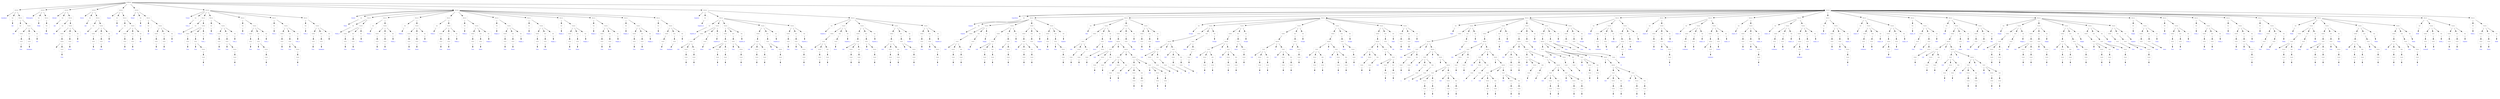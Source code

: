 // THE AST of the PARSED AUTOMATA in DOT FORMAT 
digraph AST{
node[shape=box, fontsize=6, color=gray];

"1404" [label="AI_Definitions", ];
"1404" -> "24";
"24" [label="Automaton", ];
"-24" [label="Kamikaze", shape=none, fontsize=10, fontcolor=blue];
"24" -> "-24";
"24" -> "22";
"22" [label="State", ];
"-22" [label="Init", shape=none, fontsize=10, fontcolor=blue];
"22" -> "-22";
"24" -> "21";
"21" [label="Behaviour", ];
"21" -> "10";
"10" [label="State", ];
"-10" [label="Init", shape=none, fontsize=10, fontcolor=blue];
"10" -> "-10";
"21" -> "20";
"20" [label="Transition", ];
"20" -> "14";
"14" [label="Condition", ];
"14" -> "12";
"12" [label="FunCall", ];
"-12" [label="True", shape=none, fontsize=10, fontcolor=blue];
"12" -> "-12";
"20" -> "17";
"17" [label="Action", ];
"17" -> "15";
"15" [label="FunCall", ];
"-15" [label="Kamikaze", shape=none, fontsize=10, fontcolor=blue];
"15" -> "-15";
"20" -> "18";
"18" [label="State", ];
"-18" [label="Init", shape=none, fontsize=10, fontcolor=blue];
"18" -> "-18";
"1404" -> "31";
"31" [label="Automaton", ];
"-31" [label="Philosopher", shape=none, fontsize=10, fontcolor=blue];
"31" -> "-31";
"31" -> "29";
"29" [label="State", ];
"-29" [label="Think", shape=none, fontsize=10, fontcolor=blue];
"29" -> "-29";
"31" -> "28";
"28" [label="Behaviour", ];
"28" -> "26";
"26" [label="State", ];
"-26" [label="Think", shape=none, fontsize=10, fontcolor=blue];
"26" -> "-26";
"1404" -> "49";
"49" [label="Automaton", ];
"-49" [label="Blocker", shape=none, fontsize=10, fontcolor=blue];
"49" -> "-49";
"49" -> "47";
"47" [label="State", ];
"-47" [label="Init", shape=none, fontsize=10, fontcolor=blue];
"47" -> "-47";
"49" -> "46";
"46" [label="Behaviour", ];
"46" -> "33";
"33" [label="State", ];
"-33" [label="Init", shape=none, fontsize=10, fontcolor=blue];
"33" -> "-33";
"46" -> "45";
"45" [label="Transition", ];
"45" -> "39";
"39" [label="Condition", ];
"39" -> "37";
"37" [label="UnaryOp", ];
"-37" [label="!", shape=none, fontsize=10, fontcolor=blue];
"37" -> "-37";
"37" -> "35";
"35" [label="FunCall", ];
"-35" [label="True", shape=none, fontsize=10, fontcolor=blue];
"35" -> "-35";
"45" -> "42";
"42" [label="Action", ];
"42" -> "40";
"40" [label="FunCall", ];
"-40" [label="Power", shape=none, fontsize=10, fontcolor=blue];
"40" -> "-40";
"45" -> "43";
"43" [label="State", ];
"-43" [label="Init", shape=none, fontsize=10, fontcolor=blue];
"43" -> "-43";
"1404" -> "65";
"65" [label="Automaton", ];
"-65" [label="Mover", shape=none, fontsize=10, fontcolor=blue];
"65" -> "-65";
"65" -> "63";
"63" [label="State", ];
"-63" [label="Init", shape=none, fontsize=10, fontcolor=blue];
"63" -> "-63";
"65" -> "62";
"62" [label="Behaviour", ];
"62" -> "51";
"51" [label="State", ];
"-51" [label="Init", shape=none, fontsize=10, fontcolor=blue];
"51" -> "-51";
"62" -> "61";
"61" [label="Transition", ];
"61" -> "55";
"55" [label="Condition", ];
"55" -> "53";
"53" [label="FunCall", ];
"-53" [label="True", shape=none, fontsize=10, fontcolor=blue];
"53" -> "-53";
"61" -> "58";
"58" [label="Action", ];
"58" -> "56";
"56" [label="FunCall", ];
"-56" [label="Move", shape=none, fontsize=10, fontcolor=blue];
"56" -> "-56";
"61" -> "59";
"59" [label="State", ];
"-59" [label="Init", shape=none, fontsize=10, fontcolor=blue];
"59" -> "-59";
"1404" -> "81";
"81" [label="Automaton", ];
"-81" [label="Popper", shape=none, fontsize=10, fontcolor=blue];
"81" -> "-81";
"81" -> "79";
"79" [label="State", ];
"-79" [label="Init", shape=none, fontsize=10, fontcolor=blue];
"79" -> "-79";
"81" -> "78";
"78" [label="Behaviour", ];
"78" -> "67";
"67" [label="State", ];
"-67" [label="Init", shape=none, fontsize=10, fontcolor=blue];
"67" -> "-67";
"78" -> "77";
"77" [label="Transition", ];
"77" -> "71";
"71" [label="Condition", ];
"71" -> "69";
"69" [label="FunCall", ];
"-69" [label="True", shape=none, fontsize=10, fontcolor=blue];
"69" -> "-69";
"77" -> "74";
"74" [label="Action", ];
"74" -> "72";
"72" [label="FunCall", ];
"-72" [label="Pop", shape=none, fontsize=10, fontcolor=blue];
"72" -> "-72";
"77" -> "75";
"75" [label="State", ];
"-75" [label="Init", shape=none, fontsize=10, fontcolor=blue];
"75" -> "-75";
"1404" -> "97";
"97" [label="Automaton", ];
"-97" [label="Wizzer", shape=none, fontsize=10, fontcolor=blue];
"97" -> "-97";
"97" -> "95";
"95" [label="State", ];
"-95" [label="Init", shape=none, fontsize=10, fontcolor=blue];
"95" -> "-95";
"97" -> "94";
"94" [label="Behaviour", ];
"94" -> "83";
"83" [label="State", ];
"-83" [label="Init", shape=none, fontsize=10, fontcolor=blue];
"83" -> "-83";
"94" -> "93";
"93" [label="Transition", ];
"93" -> "87";
"87" [label="Condition", ];
"87" -> "85";
"85" [label="FunCall", ];
"-85" [label="True", shape=none, fontsize=10, fontcolor=blue];
"85" -> "-85";
"93" -> "90";
"90" [label="Action", ];
"90" -> "88";
"88" [label="FunCall", ];
"-88" [label="Wizz", shape=none, fontsize=10, fontcolor=blue];
"88" -> "-88";
"93" -> "91";
"91" [label="State", ];
"-91" [label="Init", shape=none, fontsize=10, fontcolor=blue];
"91" -> "-91";
"1404" -> "173";
"173" [label="Automaton", ];
"-173" [label="Turner", shape=none, fontsize=10, fontcolor=blue];
"173" -> "-173";
"173" -> "171";
"171" [label="State", ];
"-171" [label="Turn_0", shape=none, fontsize=10, fontcolor=blue];
"171" -> "-171";
"173" -> "113";
"113" [label="Behaviour", ];
"113" -> "99";
"99" [label="State", ];
"-99" [label="Turn_0", shape=none, fontsize=10, fontcolor=blue];
"99" -> "-99";
"113" -> "112";
"112" [label="Transition", ];
"112" -> "103";
"103" [label="Condition", ];
"103" -> "101";
"101" [label="FunCall", ];
"-101" [label="True", shape=none, fontsize=10, fontcolor=blue];
"101" -> "-101";
"112" -> "109";
"109" [label="Action", ];
"109" -> "107";
"107" [label="FunCall", ];
"-107" [label="Turn", shape=none, fontsize=10, fontcolor=blue];
"107" -> "-107";
"107" -> "106";
"106" [label="Direction", ];
"106" -> "104";
"104" [label="Constant", ];
"-104" [label="R", shape=none, fontsize=10, fontcolor=blue];
"104" -> "-104";
"112" -> "110";
"110" [label="State", ];
"-110" [label="Turn_1", shape=none, fontsize=10, fontcolor=blue];
"110" -> "-110";
"173" -> "128";
"128" [label="Behaviour", ];
"128" -> "114";
"114" [label="State", ];
"-114" [label="Turn_1", shape=none, fontsize=10, fontcolor=blue];
"114" -> "-114";
"128" -> "127";
"127" [label="Transition", ];
"127" -> "118";
"118" [label="Condition", ];
"118" -> "116";
"116" [label="FunCall", ];
"-116" [label="True", shape=none, fontsize=10, fontcolor=blue];
"116" -> "-116";
"127" -> "124";
"124" [label="Action", ];
"124" -> "122";
"122" [label="FunCall", ];
"-122" [label="Turn", shape=none, fontsize=10, fontcolor=blue];
"122" -> "-122";
"122" -> "121";
"121" [label="Direction", ];
"121" -> "119";
"119" [label="Constant", ];
"-119" [label="R", shape=none, fontsize=10, fontcolor=blue];
"119" -> "-119";
"127" -> "125";
"125" [label="State", ];
"-125" [label="Turn_2", shape=none, fontsize=10, fontcolor=blue];
"125" -> "-125";
"173" -> "143";
"143" [label="Behaviour", ];
"143" -> "129";
"129" [label="State", ];
"-129" [label="Turn_2", shape=none, fontsize=10, fontcolor=blue];
"129" -> "-129";
"143" -> "142";
"142" [label="Transition", ];
"142" -> "133";
"133" [label="Condition", ];
"133" -> "131";
"131" [label="FunCall", ];
"-131" [label="True", shape=none, fontsize=10, fontcolor=blue];
"131" -> "-131";
"142" -> "139";
"139" [label="Action", ];
"139" -> "137";
"137" [label="FunCall", ];
"-137" [label="Turn", shape=none, fontsize=10, fontcolor=blue];
"137" -> "-137";
"137" -> "136";
"136" [label="Direction", ];
"136" -> "134";
"134" [label="Constant", ];
"-134" [label="R", shape=none, fontsize=10, fontcolor=blue];
"134" -> "-134";
"142" -> "140";
"140" [label="State", ];
"-140" [label="Turn_3", shape=none, fontsize=10, fontcolor=blue];
"140" -> "-140";
"173" -> "158";
"158" [label="Behaviour", ];
"158" -> "144";
"144" [label="State", ];
"-144" [label="Turn_3", shape=none, fontsize=10, fontcolor=blue];
"144" -> "-144";
"158" -> "157";
"157" [label="Transition", ];
"157" -> "148";
"148" [label="Condition", ];
"148" -> "146";
"146" [label="FunCall", ];
"-146" [label="True", shape=none, fontsize=10, fontcolor=blue];
"146" -> "-146";
"157" -> "154";
"154" [label="Action", ];
"154" -> "152";
"152" [label="FunCall", ];
"-152" [label="Turn", shape=none, fontsize=10, fontcolor=blue];
"152" -> "-152";
"152" -> "151";
"151" [label="Direction", ];
"151" -> "149";
"149" [label="Constant", ];
"-149" [label="R", shape=none, fontsize=10, fontcolor=blue];
"149" -> "-149";
"157" -> "155";
"155" [label="State", ];
"-155" [label="Turn_4", shape=none, fontsize=10, fontcolor=blue];
"155" -> "-155";
"173" -> "170";
"170" [label="Behaviour", ];
"170" -> "159";
"159" [label="State", ];
"-159" [label="Turn_4", shape=none, fontsize=10, fontcolor=blue];
"159" -> "-159";
"170" -> "169";
"169" [label="Transition", ];
"169" -> "163";
"163" [label="Condition", ];
"163" -> "161";
"161" [label="FunCall", ];
"-161" [label="True", shape=none, fontsize=10, fontcolor=blue];
"161" -> "-161";
"169" -> "166";
"166" [label="Action", ];
"166" -> "164";
"164" [label="FunCall", ];
"-164" [label="Kamikaze", shape=none, fontsize=10, fontcolor=blue];
"164" -> "-164";
"169" -> "167";
"167" [label="State", ];
"-167" [label="", shape=none, fontsize=10, fontcolor=blue];
"167" -> "-167";
"1404" -> "309";
"309" [label="Automaton", ];
"-309" [label="Master", shape=none, fontsize=10, fontcolor=blue];
"309" -> "-309";
"309" -> "307";
"307" [label="State", ];
"-307" [label="Think", shape=none, fontsize=10, fontcolor=blue];
"307" -> "-307";
"309" -> "186";
"186" [label="Behaviour", ];
"186" -> "175";
"175" [label="State", ];
"-175" [label="Think_0", shape=none, fontsize=10, fontcolor=blue];
"175" -> "-175";
"186" -> "185";
"185" [label="Transition", ];
"185" -> "179";
"179" [label="Condition", ];
"179" -> "177";
"177" [label="FunCall", ];
"-177" [label="True", shape=none, fontsize=10, fontcolor=blue];
"177" -> "-177";
"185" -> "182";
"182" [label="Action", ];
"182" -> "180";
"180" [label="FunCall", ];
"-180" [label="Power", shape=none, fontsize=10, fontcolor=blue];
"180" -> "-180";
"185" -> "183";
"183" [label="State", ];
"-183" [label="Think_1", shape=none, fontsize=10, fontcolor=blue];
"183" -> "-183";
"309" -> "198";
"198" [label="Behaviour", ];
"198" -> "187";
"187" [label="State", ];
"-187" [label="Think_1", shape=none, fontsize=10, fontcolor=blue];
"187" -> "-187";
"198" -> "197";
"197" [label="Transition", ];
"197" -> "191";
"191" [label="Condition", ];
"191" -> "189";
"189" [label="FunCall", ];
"-189" [label="True", shape=none, fontsize=10, fontcolor=blue];
"189" -> "-189";
"197" -> "194";
"194" [label="Action", ];
"194" -> "192";
"192" [label="FunCall", ];
"-192" [label="Power", shape=none, fontsize=10, fontcolor=blue];
"192" -> "-192";
"197" -> "195";
"195" [label="State", ];
"-195" [label="Think_2", shape=none, fontsize=10, fontcolor=blue];
"195" -> "-195";
"309" -> "210";
"210" [label="Behaviour", ];
"210" -> "199";
"199" [label="State", ];
"-199" [label="Think_2", shape=none, fontsize=10, fontcolor=blue];
"199" -> "-199";
"210" -> "209";
"209" [label="Transition", ];
"209" -> "203";
"203" [label="Condition", ];
"203" -> "201";
"201" [label="FunCall", ];
"-201" [label="True", shape=none, fontsize=10, fontcolor=blue];
"201" -> "-201";
"209" -> "206";
"206" [label="Action", ];
"206" -> "204";
"204" [label="FunCall", ];
"-204" [label="Power", shape=none, fontsize=10, fontcolor=blue];
"204" -> "-204";
"209" -> "207";
"207" [label="State", ];
"-207" [label="Think_3", shape=none, fontsize=10, fontcolor=blue];
"207" -> "-207";
"309" -> "222";
"222" [label="Behaviour", ];
"222" -> "211";
"211" [label="State", ];
"-211" [label="Think_3", shape=none, fontsize=10, fontcolor=blue];
"211" -> "-211";
"222" -> "221";
"221" [label="Transition", ];
"221" -> "215";
"215" [label="Condition", ];
"215" -> "213";
"213" [label="FunCall", ];
"-213" [label="True", shape=none, fontsize=10, fontcolor=blue];
"213" -> "-213";
"221" -> "218";
"218" [label="Action", ];
"218" -> "216";
"216" [label="FunCall", ];
"-216" [label="Power", shape=none, fontsize=10, fontcolor=blue];
"216" -> "-216";
"221" -> "219";
"219" [label="State", ];
"-219" [label="Think_4", shape=none, fontsize=10, fontcolor=blue];
"219" -> "-219";
"309" -> "234";
"234" [label="Behaviour", ];
"234" -> "223";
"223" [label="State", ];
"-223" [label="Think_4", shape=none, fontsize=10, fontcolor=blue];
"223" -> "-223";
"234" -> "233";
"233" [label="Transition", ];
"233" -> "227";
"227" [label="Condition", ];
"227" -> "225";
"225" [label="FunCall", ];
"-225" [label="True", shape=none, fontsize=10, fontcolor=blue];
"225" -> "-225";
"233" -> "230";
"230" [label="Action", ];
"230" -> "228";
"228" [label="FunCall", ];
"-228" [label="Power", shape=none, fontsize=10, fontcolor=blue];
"228" -> "-228";
"233" -> "231";
"231" [label="State", ];
"-231" [label="Happy_0", shape=none, fontsize=10, fontcolor=blue];
"231" -> "-231";
"309" -> "246";
"246" [label="Behaviour", ];
"246" -> "235";
"235" [label="State", ];
"-235" [label="Happy_0", shape=none, fontsize=10, fontcolor=blue];
"235" -> "-235";
"246" -> "245";
"245" [label="Transition", ];
"245" -> "239";
"239" [label="Condition", ];
"239" -> "237";
"237" [label="FunCall", ];
"-237" [label="True", shape=none, fontsize=10, fontcolor=blue];
"237" -> "-237";
"245" -> "242";
"242" [label="Action", ];
"242" -> "240";
"240" [label="FunCall", ];
"-240" [label="Power", shape=none, fontsize=10, fontcolor=blue];
"240" -> "-240";
"245" -> "243";
"243" [label="State", ];
"-243" [label="Happy_1", shape=none, fontsize=10, fontcolor=blue];
"243" -> "-243";
"309" -> "258";
"258" [label="Behaviour", ];
"258" -> "247";
"247" [label="State", ];
"-247" [label="Happy_1", shape=none, fontsize=10, fontcolor=blue];
"247" -> "-247";
"258" -> "257";
"257" [label="Transition", ];
"257" -> "251";
"251" [label="Condition", ];
"251" -> "249";
"249" [label="FunCall", ];
"-249" [label="True", shape=none, fontsize=10, fontcolor=blue];
"249" -> "-249";
"257" -> "254";
"254" [label="Action", ];
"254" -> "252";
"252" [label="FunCall", ];
"-252" [label="Power", shape=none, fontsize=10, fontcolor=blue];
"252" -> "-252";
"257" -> "255";
"255" [label="State", ];
"-255" [label="Happy_2", shape=none, fontsize=10, fontcolor=blue];
"255" -> "-255";
"309" -> "270";
"270" [label="Behaviour", ];
"270" -> "259";
"259" [label="State", ];
"-259" [label="Happy_2", shape=none, fontsize=10, fontcolor=blue];
"259" -> "-259";
"270" -> "269";
"269" [label="Transition", ];
"269" -> "263";
"263" [label="Condition", ];
"263" -> "261";
"261" [label="FunCall", ];
"-261" [label="True", shape=none, fontsize=10, fontcolor=blue];
"261" -> "-261";
"269" -> "266";
"266" [label="Action", ];
"266" -> "264";
"264" [label="FunCall", ];
"-264" [label="Power", shape=none, fontsize=10, fontcolor=blue];
"264" -> "-264";
"269" -> "267";
"267" [label="State", ];
"-267" [label="Happy_3", shape=none, fontsize=10, fontcolor=blue];
"267" -> "-267";
"309" -> "282";
"282" [label="Behaviour", ];
"282" -> "271";
"271" [label="State", ];
"-271" [label="Happy_3", shape=none, fontsize=10, fontcolor=blue];
"271" -> "-271";
"282" -> "281";
"281" [label="Transition", ];
"281" -> "275";
"275" [label="Condition", ];
"275" -> "273";
"273" [label="FunCall", ];
"-273" [label="True", shape=none, fontsize=10, fontcolor=blue];
"273" -> "-273";
"281" -> "278";
"278" [label="Action", ];
"278" -> "276";
"276" [label="FunCall", ];
"-276" [label="Power", shape=none, fontsize=10, fontcolor=blue];
"276" -> "-276";
"281" -> "279";
"279" [label="State", ];
"-279" [label="Happy_4", shape=none, fontsize=10, fontcolor=blue];
"279" -> "-279";
"309" -> "294";
"294" [label="Behaviour", ];
"294" -> "283";
"283" [label="State", ];
"-283" [label="Happy_4", shape=none, fontsize=10, fontcolor=blue];
"283" -> "-283";
"294" -> "293";
"293" [label="Transition", ];
"293" -> "287";
"287" [label="Condition", ];
"287" -> "285";
"285" [label="FunCall", ];
"-285" [label="True", shape=none, fontsize=10, fontcolor=blue];
"285" -> "-285";
"293" -> "290";
"290" [label="Action", ];
"290" -> "288";
"288" [label="FunCall", ];
"-288" [label="Power", shape=none, fontsize=10, fontcolor=blue];
"288" -> "-288";
"293" -> "291";
"291" [label="State", ];
"-291" [label="Happy_5", shape=none, fontsize=10, fontcolor=blue];
"291" -> "-291";
"309" -> "306";
"306" [label="Behaviour", ];
"306" -> "295";
"295" [label="State", ];
"-295" [label="Happy_5", shape=none, fontsize=10, fontcolor=blue];
"295" -> "-295";
"306" -> "305";
"305" [label="Transition", ];
"305" -> "299";
"299" [label="Condition", ];
"299" -> "297";
"297" [label="FunCall", ];
"-297" [label="True", shape=none, fontsize=10, fontcolor=blue];
"297" -> "-297";
"305" -> "302";
"302" [label="Action", ];
"302" -> "300";
"300" [label="FunCall", ];
"-300" [label="Kamikaze", shape=none, fontsize=10, fontcolor=blue];
"300" -> "-300";
"305" -> "303";
"303" [label="State", ];
"-303" [label="X", shape=none, fontsize=10, fontcolor=blue];
"303" -> "-303";
"1404" -> "445";
"445" [label="Automaton", ];
"-445" [label="Explorer", shape=none, fontsize=10, fontcolor=blue];
"445" -> "-445";
"445" -> "443";
"443" [label="State", ];
"-443" [label="Explore_R", shape=none, fontsize=10, fontcolor=blue];
"443" -> "-443";
"445" -> "376";
"376" [label="Behaviour", ];
"376" -> "311";
"311" [label="State", ];
"-311" [label="Explore_R", shape=none, fontsize=10, fontcolor=blue];
"311" -> "-311";
"376" -> "327";
"327" [label="Transition", ];
"327" -> "321";
"321" [label="Condition", ];
"321" -> "319";
"319" [label="FunCall", ];
"-319" [label="Cell", shape=none, fontsize=10, fontcolor=blue];
"319" -> "-319";
"319" -> "315";
"315" [label="Direction", ];
"315" -> "313";
"313" [label="Constant", ];
"-313" [label="F", shape=none, fontsize=10, fontcolor=blue];
"313" -> "-313";
"319" -> "318";
"318" [label="Entity", ];
"318" -> "316";
"316" [label="Constant", ];
"-316" [label="V", shape=none, fontsize=10, fontcolor=blue];
"316" -> "-316";
"327" -> "324";
"324" [label="Action", ];
"324" -> "322";
"322" [label="FunCall", ];
"-322" [label="Move", shape=none, fontsize=10, fontcolor=blue];
"322" -> "-322";
"327" -> "325";
"325" [label="State", ];
"-325" [label="Explore_R", shape=none, fontsize=10, fontcolor=blue];
"325" -> "-325";
"376" -> "345";
"345" [label="Transition", ];
"345" -> "336";
"336" [label="Condition", ];
"336" -> "334";
"334" [label="FunCall", ];
"-334" [label="Cell", shape=none, fontsize=10, fontcolor=blue];
"334" -> "-334";
"334" -> "330";
"330" [label="Direction", ];
"330" -> "328";
"328" [label="Constant", ];
"-328" [label="R", shape=none, fontsize=10, fontcolor=blue];
"328" -> "-328";
"334" -> "333";
"333" [label="Entity", ];
"333" -> "331";
"331" [label="Constant", ];
"-331" [label="V", shape=none, fontsize=10, fontcolor=blue];
"331" -> "-331";
"345" -> "342";
"342" [label="Action", ];
"342" -> "340";
"340" [label="FunCall", ];
"-340" [label="Turn", shape=none, fontsize=10, fontcolor=blue];
"340" -> "-340";
"340" -> "339";
"339" [label="Direction", ];
"339" -> "337";
"337" [label="Constant", ];
"-337" [label="R", shape=none, fontsize=10, fontcolor=blue];
"337" -> "-337";
"345" -> "343";
"343" [label="State", ];
"-343" [label="Explore_R", shape=none, fontsize=10, fontcolor=blue];
"343" -> "-343";
"376" -> "363";
"363" [label="Transition", ];
"363" -> "354";
"354" [label="Condition", ];
"354" -> "352";
"352" [label="FunCall", ];
"-352" [label="Cell", shape=none, fontsize=10, fontcolor=blue];
"352" -> "-352";
"352" -> "348";
"348" [label="Direction", ];
"348" -> "346";
"346" [label="Constant", ];
"-346" [label="L", shape=none, fontsize=10, fontcolor=blue];
"346" -> "-346";
"352" -> "351";
"351" [label="Entity", ];
"351" -> "349";
"349" [label="Constant", ];
"-349" [label="V", shape=none, fontsize=10, fontcolor=blue];
"349" -> "-349";
"363" -> "360";
"360" [label="Action", ];
"360" -> "358";
"358" [label="FunCall", ];
"-358" [label="Turn", shape=none, fontsize=10, fontcolor=blue];
"358" -> "-358";
"358" -> "357";
"357" [label="Direction", ];
"357" -> "355";
"355" [label="Constant", ];
"-355" [label="L", shape=none, fontsize=10, fontcolor=blue];
"355" -> "-355";
"363" -> "361";
"361" [label="State", ];
"-361" [label="Explore_R", shape=none, fontsize=10, fontcolor=blue];
"361" -> "-361";
"376" -> "375";
"375" [label="Transition", ];
"375" -> "366";
"366" [label="Condition", ];
"366" -> "364";
"364" [label="FunCall", ];
"-364" [label="True", shape=none, fontsize=10, fontcolor=blue];
"364" -> "-364";
"375" -> "372";
"372" [label="Action", ];
"372" -> "370";
"370" [label="FunCall", ];
"-370" [label="Turn", shape=none, fontsize=10, fontcolor=blue];
"370" -> "-370";
"370" -> "369";
"369" [label="Direction", ];
"369" -> "367";
"367" [label="Constant", ];
"-367" [label="B", shape=none, fontsize=10, fontcolor=blue];
"367" -> "-367";
"375" -> "373";
"373" [label="State", ];
"-373" [label="Explore_L", shape=none, fontsize=10, fontcolor=blue];
"373" -> "-373";
"445" -> "442";
"442" [label="Behaviour", ];
"442" -> "377";
"377" [label="State", ];
"-377" [label="Explore_L", shape=none, fontsize=10, fontcolor=blue];
"377" -> "-377";
"442" -> "393";
"393" [label="Transition", ];
"393" -> "387";
"387" [label="Condition", ];
"387" -> "385";
"385" [label="FunCall", ];
"-385" [label="Cell", shape=none, fontsize=10, fontcolor=blue];
"385" -> "-385";
"385" -> "381";
"381" [label="Direction", ];
"381" -> "379";
"379" [label="Constant", ];
"-379" [label="F", shape=none, fontsize=10, fontcolor=blue];
"379" -> "-379";
"385" -> "384";
"384" [label="Entity", ];
"384" -> "382";
"382" [label="Constant", ];
"-382" [label="V", shape=none, fontsize=10, fontcolor=blue];
"382" -> "-382";
"393" -> "390";
"390" [label="Action", ];
"390" -> "388";
"388" [label="FunCall", ];
"-388" [label="Move", shape=none, fontsize=10, fontcolor=blue];
"388" -> "-388";
"393" -> "391";
"391" [label="State", ];
"-391" [label="Explore_L", shape=none, fontsize=10, fontcolor=blue];
"391" -> "-391";
"442" -> "411";
"411" [label="Transition", ];
"411" -> "402";
"402" [label="Condition", ];
"402" -> "400";
"400" [label="FunCall", ];
"-400" [label="Cell", shape=none, fontsize=10, fontcolor=blue];
"400" -> "-400";
"400" -> "396";
"396" [label="Direction", ];
"396" -> "394";
"394" [label="Constant", ];
"-394" [label="L", shape=none, fontsize=10, fontcolor=blue];
"394" -> "-394";
"400" -> "399";
"399" [label="Entity", ];
"399" -> "397";
"397" [label="Constant", ];
"-397" [label="V", shape=none, fontsize=10, fontcolor=blue];
"397" -> "-397";
"411" -> "408";
"408" [label="Action", ];
"408" -> "406";
"406" [label="FunCall", ];
"-406" [label="Turn", shape=none, fontsize=10, fontcolor=blue];
"406" -> "-406";
"406" -> "405";
"405" [label="Direction", ];
"405" -> "403";
"403" [label="Constant", ];
"-403" [label="L", shape=none, fontsize=10, fontcolor=blue];
"403" -> "-403";
"411" -> "409";
"409" [label="State", ];
"-409" [label="Explore_L", shape=none, fontsize=10, fontcolor=blue];
"409" -> "-409";
"442" -> "429";
"429" [label="Transition", ];
"429" -> "420";
"420" [label="Condition", ];
"420" -> "418";
"418" [label="FunCall", ];
"-418" [label="Cell", shape=none, fontsize=10, fontcolor=blue];
"418" -> "-418";
"418" -> "414";
"414" [label="Direction", ];
"414" -> "412";
"412" [label="Constant", ];
"-412" [label="R", shape=none, fontsize=10, fontcolor=blue];
"412" -> "-412";
"418" -> "417";
"417" [label="Entity", ];
"417" -> "415";
"415" [label="Constant", ];
"-415" [label="V", shape=none, fontsize=10, fontcolor=blue];
"415" -> "-415";
"429" -> "426";
"426" [label="Action", ];
"426" -> "424";
"424" [label="FunCall", ];
"-424" [label="Turn", shape=none, fontsize=10, fontcolor=blue];
"424" -> "-424";
"424" -> "423";
"423" [label="Direction", ];
"423" -> "421";
"421" [label="Constant", ];
"-421" [label="R", shape=none, fontsize=10, fontcolor=blue];
"421" -> "-421";
"429" -> "427";
"427" [label="State", ];
"-427" [label="Explore_L", shape=none, fontsize=10, fontcolor=blue];
"427" -> "-427";
"442" -> "441";
"441" [label="Transition", ];
"441" -> "432";
"432" [label="Condition", ];
"432" -> "430";
"430" [label="FunCall", ];
"-430" [label="True", shape=none, fontsize=10, fontcolor=blue];
"430" -> "-430";
"441" -> "438";
"438" [label="Action", ];
"438" -> "436";
"436" [label="FunCall", ];
"-436" [label="Turn", shape=none, fontsize=10, fontcolor=blue];
"436" -> "-436";
"436" -> "435";
"435" [label="Direction", ];
"435" -> "433";
"433" [label="Constant", ];
"-433" [label="B", shape=none, fontsize=10, fontcolor=blue];
"433" -> "-433";
"441" -> "439";
"439" [label="State", ];
"-439" [label="Explore_R", shape=none, fontsize=10, fontcolor=blue];
"439" -> "-439";
"1404" -> "1402";
"1402" [label="Automaton", ];
"-1402" [label="SuperHero", shape=none, fontsize=10, fontcolor=blue];
"1402" -> "-1402";
"1402" -> "1400";
"1400" [label="State", ];
"-1400" [label="Explore", shape=none, fontsize=10, fontcolor=blue];
"1400" -> "-1400";
"1402" -> "509";
"509" [label="Behaviour", ];
"509" -> "447";
"447" [label="State", ];
"-447" [label="Explore", shape=none, fontsize=10, fontcolor=blue];
"447" -> "-447";
"509" -> "463";
"463" [label="Transition", ];
"463" -> "457";
"457" [label="Condition", ];
"457" -> "455";
"455" [label="FunCall", ];
"-455" [label="Cell", shape=none, fontsize=10, fontcolor=blue];
"455" -> "-455";
"455" -> "451";
"451" [label="Direction", ];
"451" -> "449";
"449" [label="Constant", ];
"-449" [label="F", shape=none, fontsize=10, fontcolor=blue];
"449" -> "-449";
"455" -> "454";
"454" [label="Entity", ];
"454" -> "452";
"452" [label="Constant", ];
"-452" [label="P", shape=none, fontsize=10, fontcolor=blue];
"452" -> "-452";
"463" -> "460";
"460" [label="Action", ];
"460" -> "458";
"458" [label="FunCall", ];
"-458" [label="Pick", shape=none, fontsize=10, fontcolor=blue];
"458" -> "-458";
"463" -> "461";
"461" [label="State", ];
"-461" [label="Happy", shape=none, fontsize=10, fontcolor=blue];
"461" -> "-461";
"509" -> "481";
"481" [label="Transition", ];
"481" -> "472";
"472" [label="Condition", ];
"472" -> "470";
"470" [label="FunCall", ];
"-470" [label="Cell", shape=none, fontsize=10, fontcolor=blue];
"470" -> "-470";
"470" -> "466";
"466" [label="Direction", ];
"466" -> "464";
"464" [label="Constant", ];
"-464" [label="F", shape=none, fontsize=10, fontcolor=blue];
"464" -> "-464";
"470" -> "469";
"469" [label="Entity", ];
"469" -> "467";
"467" [label="Constant", ];
"-467" [label="V", shape=none, fontsize=10, fontcolor=blue];
"467" -> "-467";
"481" -> "478";
"478" [label="Action", ];
"478" -> "476";
"476" [label="FunCall", ];
"-476" [label="Move", shape=none, fontsize=10, fontcolor=blue];
"476" -> "-476";
"476" -> "475";
"475" [label="Direction", ];
"475" -> "473";
"473" [label="Constant", ];
"-473" [label="F", shape=none, fontsize=10, fontcolor=blue];
"473" -> "-473";
"481" -> "479";
"479" [label="State", ];
"-479" [label="Run", shape=none, fontsize=10, fontcolor=blue];
"479" -> "-479";
"509" -> "496";
"496" [label="Transition", ];
"496" -> "490";
"490" [label="Condition", ];
"490" -> "488";
"488" [label="FunCall", ];
"-488" [label="Cell", shape=none, fontsize=10, fontcolor=blue];
"488" -> "-488";
"488" -> "484";
"484" [label="Direction", ];
"484" -> "482";
"482" [label="Constant", ];
"-482" [label="F", shape=none, fontsize=10, fontcolor=blue];
"482" -> "-482";
"488" -> "487";
"487" [label="Entity", ];
"487" -> "485";
"485" [label="Constant", ];
"-485" [label="J", shape=none, fontsize=10, fontcolor=blue];
"485" -> "-485";
"496" -> "493";
"493" [label="Action", ];
"493" -> "491";
"491" [label="FunCall", ];
"-491" [label="Jump", shape=none, fontsize=10, fontcolor=blue];
"491" -> "-491";
"496" -> "494";
"494" [label="State", ];
"-494" [label="Explore", shape=none, fontsize=10, fontcolor=blue];
"494" -> "-494";
"509" -> "508";
"508" [label="Transition", ];
"508" -> "499";
"499" [label="Condition", ];
"499" -> "497";
"497" [label="FunCall", ];
"-497" [label="True", shape=none, fontsize=10, fontcolor=blue];
"497" -> "-497";
"508" -> "505";
"505" [label="Action", ];
"505" -> "503";
"503" [label="FunCall", ];
"-503" [label="Turn", shape=none, fontsize=10, fontcolor=blue];
"503" -> "-503";
"503" -> "502";
"502" [label="Direction", ];
"502" -> "500";
"500" [label="Constant", ];
"-500" [label="L", shape=none, fontsize=10, fontcolor=blue];
"500" -> "-500";
"508" -> "506";
"506" [label="State", ];
"-506" [label="Explore", shape=none, fontsize=10, fontcolor=blue];
"506" -> "-506";
"1402" -> "584";
"584" [label="Behaviour", ];
"584" -> "510";
"510" [label="State", ];
"-510" [label="Run", shape=none, fontsize=10, fontcolor=blue];
"510" -> "-510";
"584" -> "529";
"529" [label="Transition", ];
"529" -> "520";
"520" [label="Condition", ];
"520" -> "518";
"518" [label="FunCall", ];
"-518" [label="Cell", shape=none, fontsize=10, fontcolor=blue];
"518" -> "-518";
"518" -> "514";
"514" [label="Direction", ];
"514" -> "512";
"512" [label="Constant", ];
"-512" [label="F", shape=none, fontsize=10, fontcolor=blue];
"512" -> "-512";
"518" -> "517";
"517" [label="Entity", ];
"517" -> "515";
"515" [label="Constant", ];
"-515" [label="V", shape=none, fontsize=10, fontcolor=blue];
"515" -> "-515";
"529" -> "526";
"526" [label="Action", ];
"526" -> "524";
"524" [label="FunCall", ];
"-524" [label="Move", shape=none, fontsize=10, fontcolor=blue];
"524" -> "-524";
"524" -> "523";
"523" [label="Direction", ];
"523" -> "521";
"521" [label="Constant", ];
"-521" [label="F", shape=none, fontsize=10, fontcolor=blue];
"521" -> "-521";
"529" -> "527";
"527" [label="State", ];
"-527" [label="Explore", shape=none, fontsize=10, fontcolor=blue];
"527" -> "-527";
"584" -> "574";
"574" [label="Transition", ];
"574" -> "568";
"568" [label="Condition", ];
"568" -> "566";
"566" [label="BinaryOp", ];
"566" -> "536";
"536" [label="FunCall", ];
"-536" [label="Cell", shape=none, fontsize=10, fontcolor=blue];
"536" -> "-536";
"536" -> "532";
"532" [label="Direction", ];
"532" -> "530";
"530" [label="Constant", ];
"-530" [label="F", shape=none, fontsize=10, fontcolor=blue];
"530" -> "-530";
"536" -> "535";
"535" [label="Entity", ];
"535" -> "533";
"533" [label="Constant", ];
"-533" [label="A", shape=none, fontsize=10, fontcolor=blue];
"533" -> "-533";
"-566" [label="/", shape=none, fontsize=10, fontcolor=blue];
"566" -> "-566";
"566" -> "564";
"564" [label="BinaryOp", ];
"564" -> "544";
"544" [label="FunCall", ];
"-544" [label="Cell", shape=none, fontsize=10, fontcolor=blue];
"544" -> "-544";
"544" -> "540";
"540" [label="Direction", ];
"540" -> "538";
"538" [label="Constant", ];
"-538" [label="B", shape=none, fontsize=10, fontcolor=blue];
"538" -> "-538";
"544" -> "543";
"543" [label="Entity", ];
"543" -> "541";
"541" [label="Constant", ];
"-541" [label="A", shape=none, fontsize=10, fontcolor=blue];
"541" -> "-541";
"-564" [label="/", shape=none, fontsize=10, fontcolor=blue];
"564" -> "-564";
"564" -> "562";
"562" [label="BinaryOp", ];
"562" -> "552";
"552" [label="FunCall", ];
"-552" [label="Cell", shape=none, fontsize=10, fontcolor=blue];
"552" -> "-552";
"552" -> "548";
"548" [label="Direction", ];
"548" -> "546";
"546" [label="Constant", ];
"-546" [label="L", shape=none, fontsize=10, fontcolor=blue];
"546" -> "-546";
"552" -> "551";
"551" [label="Entity", ];
"551" -> "549";
"549" [label="Constant", ];
"-549" [label="A", shape=none, fontsize=10, fontcolor=blue];
"549" -> "-549";
"-562" [label="/", shape=none, fontsize=10, fontcolor=blue];
"562" -> "-562";
"562" -> "560";
"560" [label="FunCall", ];
"-560" [label="Cell", shape=none, fontsize=10, fontcolor=blue];
"560" -> "-560";
"560" -> "556";
"556" [label="Direction", ];
"556" -> "554";
"554" [label="Constant", ];
"-554" [label="R", shape=none, fontsize=10, fontcolor=blue];
"554" -> "-554";
"560" -> "559";
"559" [label="Entity", ];
"559" -> "557";
"557" [label="Constant", ];
"-557" [label="A", shape=none, fontsize=10, fontcolor=blue];
"557" -> "-557";
"574" -> "571";
"571" [label="Action", ];
"571" -> "569";
"569" [label="FunCall", ];
"-569" [label="Wizz", shape=none, fontsize=10, fontcolor=blue];
"569" -> "-569";
"574" -> "572";
"572" [label="State", ];
"-572" [label="Escape", shape=none, fontsize=10, fontcolor=blue];
"572" -> "-572";
"584" -> "583";
"583" [label="Transition", ];
"583" -> "577";
"577" [label="Condition", ];
"577" -> "575";
"575" [label="FunCall", ];
"-575" [label="True", shape=none, fontsize=10, fontcolor=blue];
"575" -> "-575";
"583" -> "580";
"580" [label="Action", ];
"580" -> "578";
"578" [label="FunCall", ];
"-578" [label="Pop", shape=none, fontsize=10, fontcolor=blue];
"578" -> "-578";
"583" -> "581";
"581" [label="State", ];
"-581" [label="Explore", shape=none, fontsize=10, fontcolor=blue];
"581" -> "-581";
"1402" -> "735";
"735" [label="Behaviour", ];
"735" -> "585";
"585" [label="State", ];
"-585" [label="Escape", shape=none, fontsize=10, fontcolor=blue];
"585" -> "-585";
"735" -> "614";
"614" [label="Transition", ];
"614" -> "605";
"605" [label="Condition", ];
"605" -> "603";
"603" [label="BinaryOp", ];
"603" -> "593";
"593" [label="FunCall", ];
"-593" [label="Cell", shape=none, fontsize=10, fontcolor=blue];
"593" -> "-593";
"593" -> "589";
"589" [label="Direction", ];
"589" -> "587";
"587" [label="Constant", ];
"-587" [label="F", shape=none, fontsize=10, fontcolor=blue];
"587" -> "-587";
"593" -> "592";
"592" [label="Entity", ];
"592" -> "590";
"590" [label="Constant", ];
"-590" [label="A", shape=none, fontsize=10, fontcolor=blue];
"590" -> "-590";
"-603" [label="&", shape=none, fontsize=10, fontcolor=blue];
"603" -> "-603";
"603" -> "601";
"601" [label="FunCall", ];
"-601" [label="Cell", shape=none, fontsize=10, fontcolor=blue];
"601" -> "-601";
"601" -> "597";
"597" [label="Direction", ];
"597" -> "595";
"595" [label="Constant", ];
"-595" [label="B", shape=none, fontsize=10, fontcolor=blue];
"595" -> "-595";
"601" -> "600";
"600" [label="Entity", ];
"600" -> "598";
"598" [label="Constant", ];
"-598" [label="V", shape=none, fontsize=10, fontcolor=blue];
"598" -> "-598";
"614" -> "611";
"611" [label="Action", ];
"611" -> "609";
"609" [label="FunCall", ];
"-609" [label="Move", shape=none, fontsize=10, fontcolor=blue];
"609" -> "-609";
"609" -> "608";
"608" [label="Direction", ];
"608" -> "606";
"606" [label="Constant", ];
"-606" [label="B", shape=none, fontsize=10, fontcolor=blue];
"606" -> "-606";
"614" -> "612";
"612" [label="State", ];
"-612" [label="Escape", shape=none, fontsize=10, fontcolor=blue];
"612" -> "-612";
"735" -> "642";
"642" [label="Transition", ];
"642" -> "633";
"633" [label="Condition", ];
"633" -> "631";
"631" [label="BinaryOp", ];
"631" -> "621";
"621" [label="FunCall", ];
"-621" [label="Cell", shape=none, fontsize=10, fontcolor=blue];
"621" -> "-621";
"621" -> "617";
"617" [label="Direction", ];
"617" -> "615";
"615" [label="Constant", ];
"-615" [label="B", shape=none, fontsize=10, fontcolor=blue];
"615" -> "-615";
"621" -> "620";
"620" [label="Entity", ];
"620" -> "618";
"618" [label="Constant", ];
"-618" [label="A", shape=none, fontsize=10, fontcolor=blue];
"618" -> "-618";
"-631" [label="&", shape=none, fontsize=10, fontcolor=blue];
"631" -> "-631";
"631" -> "629";
"629" [label="FunCall", ];
"-629" [label="Cell", shape=none, fontsize=10, fontcolor=blue];
"629" -> "-629";
"629" -> "625";
"625" [label="Direction", ];
"625" -> "623";
"623" [label="Constant", ];
"-623" [label="F", shape=none, fontsize=10, fontcolor=blue];
"623" -> "-623";
"629" -> "628";
"628" [label="Entity", ];
"628" -> "626";
"626" [label="Constant", ];
"-626" [label="V", shape=none, fontsize=10, fontcolor=blue];
"626" -> "-626";
"642" -> "639";
"639" [label="Action", ];
"639" -> "637";
"637" [label="FunCall", ];
"-637" [label="Move", shape=none, fontsize=10, fontcolor=blue];
"637" -> "-637";
"637" -> "636";
"636" [label="Direction", ];
"636" -> "634";
"634" [label="Constant", ];
"-634" [label="F", shape=none, fontsize=10, fontcolor=blue];
"634" -> "-634";
"642" -> "640";
"640" [label="State", ];
"-640" [label="Escape", shape=none, fontsize=10, fontcolor=blue];
"640" -> "-640";
"735" -> "670";
"670" [label="Transition", ];
"670" -> "661";
"661" [label="Condition", ];
"661" -> "659";
"659" [label="BinaryOp", ];
"659" -> "649";
"649" [label="FunCall", ];
"-649" [label="Cell", shape=none, fontsize=10, fontcolor=blue];
"649" -> "-649";
"649" -> "645";
"645" [label="Direction", ];
"645" -> "643";
"643" [label="Constant", ];
"-643" [label="R", shape=none, fontsize=10, fontcolor=blue];
"643" -> "-643";
"649" -> "648";
"648" [label="Entity", ];
"648" -> "646";
"646" [label="Constant", ];
"-646" [label="A", shape=none, fontsize=10, fontcolor=blue];
"646" -> "-646";
"-659" [label="&", shape=none, fontsize=10, fontcolor=blue];
"659" -> "-659";
"659" -> "657";
"657" [label="FunCall", ];
"-657" [label="Cell", shape=none, fontsize=10, fontcolor=blue];
"657" -> "-657";
"657" -> "653";
"653" [label="Direction", ];
"653" -> "651";
"651" [label="Constant", ];
"-651" [label="L", shape=none, fontsize=10, fontcolor=blue];
"651" -> "-651";
"657" -> "656";
"656" [label="Entity", ];
"656" -> "654";
"654" [label="Constant", ];
"-654" [label="V", shape=none, fontsize=10, fontcolor=blue];
"654" -> "-654";
"670" -> "667";
"667" [label="Action", ];
"667" -> "665";
"665" [label="FunCall", ];
"-665" [label="Move", shape=none, fontsize=10, fontcolor=blue];
"665" -> "-665";
"665" -> "664";
"664" [label="Direction", ];
"664" -> "662";
"662" [label="Constant", ];
"-662" [label="L", shape=none, fontsize=10, fontcolor=blue];
"662" -> "-662";
"670" -> "668";
"668" [label="State", ];
"-668" [label="Escape", shape=none, fontsize=10, fontcolor=blue];
"668" -> "-668";
"735" -> "698";
"698" [label="Transition", ];
"698" -> "689";
"689" [label="Condition", ];
"689" -> "687";
"687" [label="BinaryOp", ];
"687" -> "677";
"677" [label="FunCall", ];
"-677" [label="Cell", shape=none, fontsize=10, fontcolor=blue];
"677" -> "-677";
"677" -> "673";
"673" [label="Direction", ];
"673" -> "671";
"671" [label="Constant", ];
"-671" [label="L", shape=none, fontsize=10, fontcolor=blue];
"671" -> "-671";
"677" -> "676";
"676" [label="Entity", ];
"676" -> "674";
"674" [label="Constant", ];
"-674" [label="A", shape=none, fontsize=10, fontcolor=blue];
"674" -> "-674";
"-687" [label="&", shape=none, fontsize=10, fontcolor=blue];
"687" -> "-687";
"687" -> "685";
"685" [label="FunCall", ];
"-685" [label="Cell", shape=none, fontsize=10, fontcolor=blue];
"685" -> "-685";
"685" -> "681";
"681" [label="Direction", ];
"681" -> "679";
"679" [label="Constant", ];
"-679" [label="R", shape=none, fontsize=10, fontcolor=blue];
"679" -> "-679";
"685" -> "684";
"684" [label="Entity", ];
"684" -> "682";
"682" [label="Constant", ];
"-682" [label="V", shape=none, fontsize=10, fontcolor=blue];
"682" -> "-682";
"698" -> "695";
"695" [label="Action", ];
"695" -> "693";
"693" [label="FunCall", ];
"-693" [label="Move", shape=none, fontsize=10, fontcolor=blue];
"693" -> "-693";
"693" -> "692";
"692" [label="Direction", ];
"692" -> "690";
"690" [label="Constant", ];
"-690" [label="R", shape=none, fontsize=10, fontcolor=blue];
"690" -> "-690";
"698" -> "696";
"696" [label="State", ];
"-696" [label="Escape", shape=none, fontsize=10, fontcolor=blue];
"696" -> "-696";
"735" -> "725";
"725" [label="Transition", ];
"725" -> "719";
"719" [label="Condition", ];
"719" -> "717";
"717" [label="BinaryOp", ];
"717" -> "705";
"705" [label="FunCall", ];
"-705" [label="Cell", shape=none, fontsize=10, fontcolor=blue];
"705" -> "-705";
"705" -> "701";
"701" [label="Direction", ];
"701" -> "699";
"699" [label="Constant", ];
"-699" [label="F", shape=none, fontsize=10, fontcolor=blue];
"699" -> "-699";
"705" -> "704";
"704" [label="Entity", ];
"704" -> "702";
"702" [label="Constant", ];
"-702" [label="A", shape=none, fontsize=10, fontcolor=blue];
"702" -> "-702";
"-717" [label="&", shape=none, fontsize=10, fontcolor=blue];
"717" -> "-717";
"717" -> "715";
"715" [label="UnaryOp", ];
"-715" [label="!", shape=none, fontsize=10, fontcolor=blue];
"715" -> "-715";
"715" -> "713";
"713" [label="FunCall", ];
"-713" [label="Cell", shape=none, fontsize=10, fontcolor=blue];
"713" -> "-713";
"713" -> "709";
"709" [label="Direction", ];
"709" -> "707";
"707" [label="Constant", ];
"-707" [label="B", shape=none, fontsize=10, fontcolor=blue];
"707" -> "-707";
"713" -> "712";
"712" [label="Entity", ];
"712" -> "710";
"710" [label="Constant", ];
"-710" [label="V", shape=none, fontsize=10, fontcolor=blue];
"710" -> "-710";
"725" -> "722";
"722" [label="Action", ];
"722" -> "720";
"720" [label="FunCall", ];
"-720" [label="Hit", shape=none, fontsize=10, fontcolor=blue];
"720" -> "-720";
"725" -> "723";
"723" [label="State", ];
"-723" [label="Fight", shape=none, fontsize=10, fontcolor=blue];
"723" -> "-723";
"735" -> "734";
"734" [label="Transition", ];
"734" -> "728";
"728" [label="Condition", ];
"728" -> "726";
"726" [label="FunCall", ];
"-726" [label="True", shape=none, fontsize=10, fontcolor=blue];
"726" -> "-726";
"734" -> "731";
"731" [label="Action", ];
"731" -> "729";
"729" [label="FunCall", ];
"-729" [label="Power", shape=none, fontsize=10, fontcolor=blue];
"729" -> "-729";
"734" -> "732";
"732" [label="State", ];
"-732" [label="Explore", shape=none, fontsize=10, fontcolor=blue];
"732" -> "-732";
"1402" -> "938";
"938" [label="Behaviour", ];
"938" -> "736";
"736" [label="State", ];
"-736" [label="Fight", shape=none, fontsize=10, fontcolor=blue];
"736" -> "-736";
"938" -> "784";
"784" [label="Transition", ];
"784" -> "778";
"778" [label="Condition", ];
"778" -> "776";
"776" [label="BinaryOp", ];
"776" -> "744";
"744" [label="FunCall", ];
"-744" [label="Cell", shape=none, fontsize=10, fontcolor=blue];
"744" -> "-744";
"744" -> "740";
"740" [label="Direction", ];
"740" -> "738";
"738" [label="Constant", ];
"-738" [label="F", shape=none, fontsize=10, fontcolor=blue];
"738" -> "-738";
"744" -> "743";
"743" [label="Entity", ];
"743" -> "741";
"741" [label="Constant", ];
"-741" [label="A", shape=none, fontsize=10, fontcolor=blue];
"741" -> "-741";
"-776" [label="&", shape=none, fontsize=10, fontcolor=blue];
"776" -> "-776";
"776" -> "774";
"774" [label="BinaryOp", ];
"774" -> "752";
"752" [label="FunCall", ];
"-752" [label="Cell", shape=none, fontsize=10, fontcolor=blue];
"752" -> "-752";
"752" -> "748";
"748" [label="Direction", ];
"748" -> "746";
"746" [label="Constant", ];
"-746" [label="L", shape=none, fontsize=10, fontcolor=blue];
"746" -> "-746";
"752" -> "751";
"751" [label="Entity", ];
"751" -> "749";
"749" [label="Constant", ];
"-749" [label="A", shape=none, fontsize=10, fontcolor=blue];
"749" -> "-749";
"-774" [label="&", shape=none, fontsize=10, fontcolor=blue];
"774" -> "-774";
"774" -> "772";
"772" [label="UnaryOp", ];
"-772" [label="!", shape=none, fontsize=10, fontcolor=blue];
"772" -> "-772";
"772" -> "770";
"770" [label="BinaryOp", ];
"770" -> "760";
"760" [label="FunCall", ];
"-760" [label="Cell", shape=none, fontsize=10, fontcolor=blue];
"760" -> "-760";
"760" -> "756";
"756" [label="Direction", ];
"756" -> "754";
"754" [label="Constant", ];
"-754" [label="R", shape=none, fontsize=10, fontcolor=blue];
"754" -> "-754";
"760" -> "759";
"759" [label="Entity", ];
"759" -> "757";
"757" [label="Constant", ];
"-757" [label="V", shape=none, fontsize=10, fontcolor=blue];
"757" -> "-757";
"-770" [label="/", shape=none, fontsize=10, fontcolor=blue];
"770" -> "-770";
"770" -> "768";
"768" [label="FunCall", ];
"-768" [label="Cell", shape=none, fontsize=10, fontcolor=blue];
"768" -> "-768";
"768" -> "764";
"764" [label="Direction", ];
"764" -> "762";
"762" [label="Constant", ];
"-762" [label="B", shape=none, fontsize=10, fontcolor=blue];
"762" -> "-762";
"768" -> "767";
"767" [label="Entity", ];
"767" -> "765";
"765" [label="Constant", ];
"-765" [label="V", shape=none, fontsize=10, fontcolor=blue];
"765" -> "-765";
"784" -> "781";
"781" [label="Action", ];
"781" -> "779";
"779" [label="FunCall", ];
"-779" [label="Hit", shape=none, fontsize=10, fontcolor=blue];
"779" -> "-779";
"784" -> "782";
"782" [label="State", ];
"-782" [label="Angry", shape=none, fontsize=10, fontcolor=blue];
"782" -> "-782";
"938" -> "831";
"831" [label="Transition", ];
"831" -> "825";
"825" [label="Condition", ];
"825" -> "823";
"823" [label="BinaryOp", ];
"823" -> "791";
"791" [label="FunCall", ];
"-791" [label="Cell", shape=none, fontsize=10, fontcolor=blue];
"791" -> "-791";
"791" -> "787";
"787" [label="Direction", ];
"787" -> "785";
"785" [label="Constant", ];
"-785" [label="F", shape=none, fontsize=10, fontcolor=blue];
"785" -> "-785";
"791" -> "790";
"790" [label="Entity", ];
"790" -> "788";
"788" [label="Constant", ];
"-788" [label="A", shape=none, fontsize=10, fontcolor=blue];
"788" -> "-788";
"-823" [label="&", shape=none, fontsize=10, fontcolor=blue];
"823" -> "-823";
"823" -> "821";
"821" [label="BinaryOp", ];
"821" -> "799";
"799" [label="FunCall", ];
"-799" [label="Cell", shape=none, fontsize=10, fontcolor=blue];
"799" -> "-799";
"799" -> "795";
"795" [label="Direction", ];
"795" -> "793";
"793" [label="Constant", ];
"-793" [label="R", shape=none, fontsize=10, fontcolor=blue];
"793" -> "-793";
"799" -> "798";
"798" [label="Entity", ];
"798" -> "796";
"796" [label="Constant", ];
"-796" [label="A", shape=none, fontsize=10, fontcolor=blue];
"796" -> "-796";
"-821" [label="&", shape=none, fontsize=10, fontcolor=blue];
"821" -> "-821";
"821" -> "819";
"819" [label="UnaryOp", ];
"-819" [label="!", shape=none, fontsize=10, fontcolor=blue];
"819" -> "-819";
"819" -> "817";
"817" [label="BinaryOp", ];
"817" -> "807";
"807" [label="FunCall", ];
"-807" [label="Cell", shape=none, fontsize=10, fontcolor=blue];
"807" -> "-807";
"807" -> "803";
"803" [label="Direction", ];
"803" -> "801";
"801" [label="Constant", ];
"-801" [label="L", shape=none, fontsize=10, fontcolor=blue];
"801" -> "-801";
"807" -> "806";
"806" [label="Entity", ];
"806" -> "804";
"804" [label="Constant", ];
"-804" [label="V", shape=none, fontsize=10, fontcolor=blue];
"804" -> "-804";
"-817" [label="/", shape=none, fontsize=10, fontcolor=blue];
"817" -> "-817";
"817" -> "815";
"815" [label="FunCall", ];
"-815" [label="Cell", shape=none, fontsize=10, fontcolor=blue];
"815" -> "-815";
"815" -> "811";
"811" [label="Direction", ];
"811" -> "809";
"809" [label="Constant", ];
"-809" [label="B", shape=none, fontsize=10, fontcolor=blue];
"809" -> "-809";
"815" -> "814";
"814" [label="Entity", ];
"814" -> "812";
"812" [label="Constant", ];
"-812" [label="V", shape=none, fontsize=10, fontcolor=blue];
"812" -> "-812";
"831" -> "828";
"828" [label="Action", ];
"828" -> "826";
"826" [label="FunCall", ];
"-826" [label="Hit", shape=none, fontsize=10, fontcolor=blue];
"826" -> "-826";
"831" -> "829";
"829" [label="State", ];
"-829" [label="Angry", shape=none, fontsize=10, fontcolor=blue];
"829" -> "-829";
"938" -> "878";
"878" [label="Transition", ];
"878" -> "872";
"872" [label="Condition", ];
"872" -> "870";
"870" [label="BinaryOp", ];
"870" -> "838";
"838" [label="FunCall", ];
"-838" [label="Cell", shape=none, fontsize=10, fontcolor=blue];
"838" -> "-838";
"838" -> "834";
"834" [label="Direction", ];
"834" -> "832";
"832" [label="Constant", ];
"-832" [label="F", shape=none, fontsize=10, fontcolor=blue];
"832" -> "-832";
"838" -> "837";
"837" [label="Entity", ];
"837" -> "835";
"835" [label="Constant", ];
"-835" [label="A", shape=none, fontsize=10, fontcolor=blue];
"835" -> "-835";
"-870" [label="&", shape=none, fontsize=10, fontcolor=blue];
"870" -> "-870";
"870" -> "868";
"868" [label="BinaryOp", ];
"868" -> "846";
"846" [label="FunCall", ];
"-846" [label="Cell", shape=none, fontsize=10, fontcolor=blue];
"846" -> "-846";
"846" -> "842";
"842" [label="Direction", ];
"842" -> "840";
"840" [label="Constant", ];
"-840" [label="B", shape=none, fontsize=10, fontcolor=blue];
"840" -> "-840";
"846" -> "845";
"845" [label="Entity", ];
"845" -> "843";
"843" [label="Constant", ];
"-843" [label="A", shape=none, fontsize=10, fontcolor=blue];
"843" -> "-843";
"-868" [label="&", shape=none, fontsize=10, fontcolor=blue];
"868" -> "-868";
"868" -> "866";
"866" [label="UnaryOp", ];
"-866" [label="!", shape=none, fontsize=10, fontcolor=blue];
"866" -> "-866";
"866" -> "864";
"864" [label="BinaryOp", ];
"864" -> "854";
"854" [label="FunCall", ];
"-854" [label="Cell", shape=none, fontsize=10, fontcolor=blue];
"854" -> "-854";
"854" -> "850";
"850" [label="Direction", ];
"850" -> "848";
"848" [label="Constant", ];
"-848" [label="L", shape=none, fontsize=10, fontcolor=blue];
"848" -> "-848";
"854" -> "853";
"853" [label="Entity", ];
"853" -> "851";
"851" [label="Constant", ];
"-851" [label="V", shape=none, fontsize=10, fontcolor=blue];
"851" -> "-851";
"-864" [label="/", shape=none, fontsize=10, fontcolor=blue];
"864" -> "-864";
"864" -> "862";
"862" [label="FunCall", ];
"-862" [label="Cell", shape=none, fontsize=10, fontcolor=blue];
"862" -> "-862";
"862" -> "858";
"858" [label="Direction", ];
"858" -> "856";
"856" [label="Constant", ];
"-856" [label="R", shape=none, fontsize=10, fontcolor=blue];
"856" -> "-856";
"862" -> "861";
"861" [label="Entity", ];
"861" -> "859";
"859" [label="Constant", ];
"-859" [label="V", shape=none, fontsize=10, fontcolor=blue];
"859" -> "-859";
"878" -> "875";
"875" [label="Action", ];
"875" -> "873";
"873" [label="FunCall", ];
"-873" [label="Hit", shape=none, fontsize=10, fontcolor=blue];
"873" -> "-873";
"878" -> "876";
"876" [label="State", ];
"-876" [label="Angry", shape=none, fontsize=10, fontcolor=blue];
"876" -> "-876";
"938" -> "928";
"928" [label="Transition", ];
"928" -> "919";
"919" [label="Condition", ];
"919" -> "917";
"917" [label="BinaryOp", ];
"917" -> "885";
"885" [label="FunCall", ];
"-885" [label="Cell", shape=none, fontsize=10, fontcolor=blue];
"885" -> "-885";
"885" -> "881";
"881" [label="Direction", ];
"881" -> "879";
"879" [label="Constant", ];
"-879" [label="L", shape=none, fontsize=10, fontcolor=blue];
"879" -> "-879";
"885" -> "884";
"884" [label="Entity", ];
"884" -> "882";
"882" [label="Constant", ];
"-882" [label="A", shape=none, fontsize=10, fontcolor=blue];
"882" -> "-882";
"-917" [label="&", shape=none, fontsize=10, fontcolor=blue];
"917" -> "-917";
"917" -> "915";
"915" [label="BinaryOp", ];
"915" -> "893";
"893" [label="FunCall", ];
"-893" [label="Cell", shape=none, fontsize=10, fontcolor=blue];
"893" -> "-893";
"893" -> "889";
"889" [label="Direction", ];
"889" -> "887";
"887" [label="Constant", ];
"-887" [label="R", shape=none, fontsize=10, fontcolor=blue];
"887" -> "-887";
"893" -> "892";
"892" [label="Entity", ];
"892" -> "890";
"890" [label="Constant", ];
"-890" [label="A", shape=none, fontsize=10, fontcolor=blue];
"890" -> "-890";
"-915" [label="&", shape=none, fontsize=10, fontcolor=blue];
"915" -> "-915";
"915" -> "913";
"913" [label="UnaryOp", ];
"-913" [label="!", shape=none, fontsize=10, fontcolor=blue];
"913" -> "-913";
"913" -> "911";
"911" [label="BinaryOp", ];
"911" -> "901";
"901" [label="FunCall", ];
"-901" [label="Cell", shape=none, fontsize=10, fontcolor=blue];
"901" -> "-901";
"901" -> "897";
"897" [label="Direction", ];
"897" -> "895";
"895" [label="Constant", ];
"-895" [label="F", shape=none, fontsize=10, fontcolor=blue];
"895" -> "-895";
"901" -> "900";
"900" [label="Entity", ];
"900" -> "898";
"898" [label="Constant", ];
"-898" [label="V", shape=none, fontsize=10, fontcolor=blue];
"898" -> "-898";
"-911" [label="/", shape=none, fontsize=10, fontcolor=blue];
"911" -> "-911";
"911" -> "909";
"909" [label="FunCall", ];
"-909" [label="Cell", shape=none, fontsize=10, fontcolor=blue];
"909" -> "-909";
"909" -> "905";
"905" [label="Direction", ];
"905" -> "903";
"903" [label="Constant", ];
"-903" [label="B", shape=none, fontsize=10, fontcolor=blue];
"903" -> "-903";
"909" -> "908";
"908" [label="Entity", ];
"908" -> "906";
"906" [label="Constant", ];
"-906" [label="V", shape=none, fontsize=10, fontcolor=blue];
"906" -> "-906";
"928" -> "925";
"925" [label="Action", ];
"925" -> "923";
"923" [label="FunCall", ];
"-923" [label="Turn", shape=none, fontsize=10, fontcolor=blue];
"923" -> "-923";
"923" -> "922";
"922" [label="Direction", ];
"922" -> "920";
"920" [label="Constant", ];
"-920" [label="R", shape=none, fontsize=10, fontcolor=blue];
"920" -> "-920";
"928" -> "926";
"926" [label="State", ];
"-926" [label="Angry", shape=none, fontsize=10, fontcolor=blue];
"926" -> "-926";
"938" -> "937";
"937" [label="Transition", ];
"937" -> "931";
"931" [label="Condition", ];
"931" -> "929";
"929" [label="FunCall", ];
"-929" [label="True", shape=none, fontsize=10, fontcolor=blue];
"929" -> "-929";
"937" -> "934";
"934" [label="Action", ];
"934" -> "932";
"932" [label="FunCall", ];
"-932" [label="Pop", shape=none, fontsize=10, fontcolor=blue];
"932" -> "-932";
"937" -> "935";
"935" [label="State", ];
"-935" [label="Escape", shape=none, fontsize=10, fontcolor=blue];
"935" -> "-935";
"1402" -> "961";
"961" [label="Behaviour", ];
"961" -> "939";
"939" [label="State", ];
"-939" [label="Angry", shape=none, fontsize=10, fontcolor=blue];
"939" -> "-939";
"961" -> "949";
"949" [label="Transition", ];
"949" -> "943";
"943" [label="Condition", ];
"943" -> "941";
"941" [label="FunCall", ];
"-941" [label="GotPower", shape=none, fontsize=10, fontcolor=blue];
"941" -> "-941";
"949" -> "946";
"946" [label="Action", ];
"946" -> "944";
"944" [label="FunCall", ];
"-944" [label="Hit", shape=none, fontsize=10, fontcolor=blue];
"944" -> "-944";
"949" -> "947";
"947" [label="State", ];
"-947" [label="Angry_11", shape=none, fontsize=10, fontcolor=blue];
"947" -> "-947";
"961" -> "960";
"960" [label="Transition", ];
"960" -> "954";
"954" [label="Condition", ];
"954" -> "952";
"952" [label="UnaryOp", ];
"-952" [label="!", shape=none, fontsize=10, fontcolor=blue];
"952" -> "-952";
"952" -> "950";
"950" [label="FunCall", ];
"-950" [label="GotPower", shape=none, fontsize=10, fontcolor=blue];
"950" -> "-950";
"960" -> "957";
"957" [label="Action", ];
"957" -> "955";
"955" [label="FunCall", ];
"-955" [label="Protect", shape=none, fontsize=10, fontcolor=blue];
"955" -> "-955";
"960" -> "958";
"958" [label="State", ];
"-958" [label="Angry_11", shape=none, fontsize=10, fontcolor=blue];
"958" -> "-958";
"1402" -> "976";
"976" [label="Behaviour", ];
"976" -> "962";
"962" [label="State", ];
"-962" [label="Angry_11", shape=none, fontsize=10, fontcolor=blue];
"962" -> "-962";
"976" -> "975";
"975" [label="Transition", ];
"975" -> "966";
"966" [label="Condition", ];
"966" -> "964";
"964" [label="FunCall", ];
"-964" [label="True", shape=none, fontsize=10, fontcolor=blue];
"964" -> "-964";
"975" -> "972";
"972" [label="Action", ];
"972" -> "970";
"970" [label="FunCall", ];
"-970" [label="Turn", shape=none, fontsize=10, fontcolor=blue];
"970" -> "-970";
"970" -> "969";
"969" [label="Direction", ];
"969" -> "967";
"967" [label="Constant", ];
"-967" [label="B", shape=none, fontsize=10, fontcolor=blue];
"967" -> "-967";
"975" -> "973";
"973" [label="State", ];
"-973" [label="Angry_12", shape=none, fontsize=10, fontcolor=blue];
"973" -> "-973";
"1402" -> "999";
"999" [label="Behaviour", ];
"999" -> "977";
"977" [label="State", ];
"-977" [label="Angry_12", shape=none, fontsize=10, fontcolor=blue];
"977" -> "-977";
"999" -> "987";
"987" [label="Transition", ];
"987" -> "981";
"981" [label="Condition", ];
"981" -> "979";
"979" [label="FunCall", ];
"-979" [label="GotPower", shape=none, fontsize=10, fontcolor=blue];
"979" -> "-979";
"987" -> "984";
"984" [label="Action", ];
"984" -> "982";
"982" [label="FunCall", ];
"-982" [label="Hit", shape=none, fontsize=10, fontcolor=blue];
"982" -> "-982";
"987" -> "985";
"985" [label="State", ];
"-985" [label="Angry_13", shape=none, fontsize=10, fontcolor=blue];
"985" -> "-985";
"999" -> "998";
"998" [label="Transition", ];
"998" -> "992";
"992" [label="Condition", ];
"992" -> "990";
"990" [label="UnaryOp", ];
"-990" [label="!", shape=none, fontsize=10, fontcolor=blue];
"990" -> "-990";
"990" -> "988";
"988" [label="FunCall", ];
"-988" [label="GotPower", shape=none, fontsize=10, fontcolor=blue];
"988" -> "-988";
"998" -> "995";
"995" [label="Action", ];
"995" -> "993";
"993" [label="FunCall", ];
"-993" [label="Protect", shape=none, fontsize=10, fontcolor=blue];
"993" -> "-993";
"998" -> "996";
"996" [label="State", ];
"-996" [label="Angry_13", shape=none, fontsize=10, fontcolor=blue];
"996" -> "-996";
"1402" -> "1014";
"1014" [label="Behaviour", ];
"1014" -> "1000";
"1000" [label="State", ];
"-1000" [label="Angry_13", shape=none, fontsize=10, fontcolor=blue];
"1000" -> "-1000";
"1014" -> "1013";
"1013" [label="Transition", ];
"1013" -> "1004";
"1004" [label="Condition", ];
"1004" -> "1002";
"1002" [label="FunCall", ];
"-1002" [label="True", shape=none, fontsize=10, fontcolor=blue];
"1002" -> "-1002";
"1013" -> "1010";
"1010" [label="Action", ];
"1010" -> "1008";
"1008" [label="FunCall", ];
"-1008" [label="Turn", shape=none, fontsize=10, fontcolor=blue];
"1008" -> "-1008";
"1008" -> "1007";
"1007" [label="Direction", ];
"1007" -> "1005";
"1005" [label="Constant", ];
"-1005" [label="R", shape=none, fontsize=10, fontcolor=blue];
"1005" -> "-1005";
"1013" -> "1011";
"1011" [label="State", ];
"-1011" [label="Angry_14", shape=none, fontsize=10, fontcolor=blue];
"1011" -> "-1011";
"1402" -> "1037";
"1037" [label="Behaviour", ];
"1037" -> "1015";
"1015" [label="State", ];
"-1015" [label="Angry_14", shape=none, fontsize=10, fontcolor=blue];
"1015" -> "-1015";
"1037" -> "1025";
"1025" [label="Transition", ];
"1025" -> "1019";
"1019" [label="Condition", ];
"1019" -> "1017";
"1017" [label="FunCall", ];
"-1017" [label="GotPower", shape=none, fontsize=10, fontcolor=blue];
"1017" -> "-1017";
"1025" -> "1022";
"1022" [label="Action", ];
"1022" -> "1020";
"1020" [label="FunCall", ];
"-1020" [label="Hit", shape=none, fontsize=10, fontcolor=blue];
"1020" -> "-1020";
"1025" -> "1023";
"1023" [label="State", ];
"-1023" [label="Angry_15", shape=none, fontsize=10, fontcolor=blue];
"1023" -> "-1023";
"1037" -> "1036";
"1036" [label="Transition", ];
"1036" -> "1030";
"1030" [label="Condition", ];
"1030" -> "1028";
"1028" [label="UnaryOp", ];
"-1028" [label="!", shape=none, fontsize=10, fontcolor=blue];
"1028" -> "-1028";
"1028" -> "1026";
"1026" [label="FunCall", ];
"-1026" [label="GotPower", shape=none, fontsize=10, fontcolor=blue];
"1026" -> "-1026";
"1036" -> "1033";
"1033" [label="Action", ];
"1033" -> "1031";
"1031" [label="FunCall", ];
"-1031" [label="Protect", shape=none, fontsize=10, fontcolor=blue];
"1031" -> "-1031";
"1036" -> "1034";
"1034" [label="State", ];
"-1034" [label="Angry_15", shape=none, fontsize=10, fontcolor=blue];
"1034" -> "-1034";
"1402" -> "1052";
"1052" [label="Behaviour", ];
"1052" -> "1038";
"1038" [label="State", ];
"-1038" [label="Angry_16", shape=none, fontsize=10, fontcolor=blue];
"1038" -> "-1038";
"1052" -> "1051";
"1051" [label="Transition", ];
"1051" -> "1042";
"1042" [label="Condition", ];
"1042" -> "1040";
"1040" [label="FunCall", ];
"-1040" [label="True", shape=none, fontsize=10, fontcolor=blue];
"1040" -> "-1040";
"1051" -> "1048";
"1048" [label="Action", ];
"1048" -> "1046";
"1046" [label="FunCall", ];
"-1046" [label="Turn", shape=none, fontsize=10, fontcolor=blue];
"1046" -> "-1046";
"1046" -> "1045";
"1045" [label="Direction", ];
"1045" -> "1043";
"1043" [label="Constant", ];
"-1043" [label="B", shape=none, fontsize=10, fontcolor=blue];
"1043" -> "-1043";
"1051" -> "1049";
"1049" [label="State", ];
"-1049" [label="Angry_17", shape=none, fontsize=10, fontcolor=blue];
"1049" -> "-1049";
"1402" -> "1075";
"1075" [label="Behaviour", ];
"1075" -> "1053";
"1053" [label="State", ];
"-1053" [label="Angry_17", shape=none, fontsize=10, fontcolor=blue];
"1053" -> "-1053";
"1075" -> "1063";
"1063" [label="Transition", ];
"1063" -> "1057";
"1057" [label="Condition", ];
"1057" -> "1055";
"1055" [label="FunCall", ];
"-1055" [label="GotPower", shape=none, fontsize=10, fontcolor=blue];
"1055" -> "-1055";
"1063" -> "1060";
"1060" [label="Action", ];
"1060" -> "1058";
"1058" [label="FunCall", ];
"-1058" [label="Hit", shape=none, fontsize=10, fontcolor=blue];
"1058" -> "-1058";
"1063" -> "1061";
"1061" [label="State", ];
"-1061" [label="Angry_18", shape=none, fontsize=10, fontcolor=blue];
"1061" -> "-1061";
"1075" -> "1074";
"1074" [label="Transition", ];
"1074" -> "1068";
"1068" [label="Condition", ];
"1068" -> "1066";
"1066" [label="UnaryOp", ];
"-1066" [label="!", shape=none, fontsize=10, fontcolor=blue];
"1066" -> "-1066";
"1066" -> "1064";
"1064" [label="FunCall", ];
"-1064" [label="GotPower", shape=none, fontsize=10, fontcolor=blue];
"1064" -> "-1064";
"1074" -> "1071";
"1071" [label="Action", ];
"1071" -> "1069";
"1069" [label="FunCall", ];
"-1069" [label="Protect", shape=none, fontsize=10, fontcolor=blue];
"1069" -> "-1069";
"1074" -> "1072";
"1072" [label="State", ];
"-1072" [label="Angry_18", shape=none, fontsize=10, fontcolor=blue];
"1072" -> "-1072";
"1402" -> "1090";
"1090" [label="Behaviour", ];
"1090" -> "1076";
"1076" [label="State", ];
"-1076" [label="Angry_18", shape=none, fontsize=10, fontcolor=blue];
"1076" -> "-1076";
"1090" -> "1089";
"1089" [label="Transition", ];
"1089" -> "1080";
"1080" [label="Condition", ];
"1080" -> "1078";
"1078" [label="FunCall", ];
"-1078" [label="True", shape=none, fontsize=10, fontcolor=blue];
"1078" -> "-1078";
"1089" -> "1086";
"1086" [label="Action", ];
"1086" -> "1084";
"1084" [label="FunCall", ];
"-1084" [label="Turn", shape=none, fontsize=10, fontcolor=blue];
"1084" -> "-1084";
"1084" -> "1083";
"1083" [label="Direction", ];
"1083" -> "1081";
"1081" [label="Constant", ];
"-1081" [label="R", shape=none, fontsize=10, fontcolor=blue];
"1081" -> "-1081";
"1089" -> "1087";
"1087" [label="State", ];
"-1087" [label="Rest", shape=none, fontsize=10, fontcolor=blue];
"1087" -> "-1087";
"1402" -> "1147";
"1147" [label="Behaviour", ];
"1147" -> "1091";
"1091" [label="State", ];
"-1091" [label="Rest", shape=none, fontsize=10, fontcolor=blue];
"1091" -> "-1091";
"1147" -> "1137";
"1137" [label="Transition", ];
"1137" -> "1131";
"1131" [label="Condition", ];
"1131" -> "1129";
"1129" [label="BinaryOp", ];
"1129" -> "1099";
"1099" [label="FunCall", ];
"-1099" [label="Cell", shape=none, fontsize=10, fontcolor=blue];
"1099" -> "-1099";
"1099" -> "1095";
"1095" [label="Direction", ];
"1095" -> "1093";
"1093" [label="Constant", ];
"-1093" [label="F", shape=none, fontsize=10, fontcolor=blue];
"1093" -> "-1093";
"1099" -> "1098";
"1098" [label="Entity", ];
"1098" -> "1096";
"1096" [label="Constant", ];
"-1096" [label="V", shape=none, fontsize=10, fontcolor=blue];
"1096" -> "-1096";
"-1129" [label="&", shape=none, fontsize=10, fontcolor=blue];
"1129" -> "-1129";
"1129" -> "1127";
"1127" [label="BinaryOp", ];
"1127" -> "1107";
"1107" [label="FunCall", ];
"-1107" [label="Cell", shape=none, fontsize=10, fontcolor=blue];
"1107" -> "-1107";
"1107" -> "1103";
"1103" [label="Direction", ];
"1103" -> "1101";
"1101" [label="Constant", ];
"-1101" [label="B", shape=none, fontsize=10, fontcolor=blue];
"1101" -> "-1101";
"1107" -> "1106";
"1106" [label="Entity", ];
"1106" -> "1104";
"1104" [label="Constant", ];
"-1104" [label="V", shape=none, fontsize=10, fontcolor=blue];
"1104" -> "-1104";
"-1127" [label="&", shape=none, fontsize=10, fontcolor=blue];
"1127" -> "-1127";
"1127" -> "1125";
"1125" [label="BinaryOp", ];
"1125" -> "1115";
"1115" [label="FunCall", ];
"-1115" [label="Cell", shape=none, fontsize=10, fontcolor=blue];
"1115" -> "-1115";
"1115" -> "1111";
"1111" [label="Direction", ];
"1111" -> "1109";
"1109" [label="Constant", ];
"-1109" [label="L", shape=none, fontsize=10, fontcolor=blue];
"1109" -> "-1109";
"1115" -> "1114";
"1114" [label="Entity", ];
"1114" -> "1112";
"1112" [label="Constant", ];
"-1112" [label="V", shape=none, fontsize=10, fontcolor=blue];
"1112" -> "-1112";
"-1125" [label="&", shape=none, fontsize=10, fontcolor=blue];
"1125" -> "-1125";
"1125" -> "1123";
"1123" [label="FunCall", ];
"-1123" [label="Cell", shape=none, fontsize=10, fontcolor=blue];
"1123" -> "-1123";
"1123" -> "1119";
"1119" [label="Direction", ];
"1119" -> "1117";
"1117" [label="Constant", ];
"-1117" [label="R", shape=none, fontsize=10, fontcolor=blue];
"1117" -> "-1117";
"1123" -> "1122";
"1122" [label="Entity", ];
"1122" -> "1120";
"1120" [label="Constant", ];
"-1120" [label="V", shape=none, fontsize=10, fontcolor=blue];
"1120" -> "-1120";
"1137" -> "1134";
"1134" [label="Action", ];
"1134" -> "1132";
"1132" [label="FunCall", ];
"-1132" [label="Power", shape=none, fontsize=10, fontcolor=blue];
"1132" -> "-1132";
"1137" -> "1135";
"1135" [label="State", ];
"-1135" [label="Rest", shape=none, fontsize=10, fontcolor=blue];
"1135" -> "-1135";
"1147" -> "1146";
"1146" [label="Transition", ];
"1146" -> "1140";
"1140" [label="Condition", ];
"1140" -> "1138";
"1138" [label="FunCall", ];
"-1138" [label="True", shape=none, fontsize=10, fontcolor=blue];
"1138" -> "-1138";
"1146" -> "1143";
"1143" [label="Action", ];
"1143" -> "1141";
"1141" [label="FunCall", ];
"-1141" [label="Power", shape=none, fontsize=10, fontcolor=blue];
"1141" -> "-1141";
"1146" -> "1144";
"1144" [label="State", ];
"-1144" [label="Run", shape=none, fontsize=10, fontcolor=blue];
"1144" -> "-1144";
"1402" -> "1231";
"1231" [label="Behaviour", ];
"1231" -> "1148";
"1148" [label="State", ];
"-1148" [label="Happy", shape=none, fontsize=10, fontcolor=blue];
"1148" -> "-1148";
"1231" -> "1164";
"1164" [label="Transition", ];
"1164" -> "1158";
"1158" [label="Condition", ];
"1158" -> "1156";
"1156" [label="FunCall", ];
"-1156" [label="Cell", shape=none, fontsize=10, fontcolor=blue];
"1156" -> "-1156";
"1156" -> "1152";
"1152" [label="Direction", ];
"1152" -> "1150";
"1150" [label="Constant", ];
"-1150" [label="F", shape=none, fontsize=10, fontcolor=blue];
"1150" -> "-1150";
"1156" -> "1155";
"1155" [label="Entity", ];
"1155" -> "1153";
"1153" [label="Constant", ];
"-1153" [label="P", shape=none, fontsize=10, fontcolor=blue];
"1153" -> "-1153";
"1164" -> "1161";
"1161" [label="Action", ];
"1161" -> "1159";
"1159" [label="FunCall", ];
"-1159" [label="Pick", shape=none, fontsize=10, fontcolor=blue];
"1159" -> "-1159";
"1164" -> "1162";
"1162" [label="State", ];
"-1162" [label="Happy_2", shape=none, fontsize=10, fontcolor=blue];
"1162" -> "-1162";
"1231" -> "1182";
"1182" [label="Transition", ];
"1182" -> "1173";
"1173" [label="Condition", ];
"1173" -> "1171";
"1171" [label="FunCall", ];
"-1171" [label="Cell", shape=none, fontsize=10, fontcolor=blue];
"1171" -> "-1171";
"1171" -> "1167";
"1167" [label="Direction", ];
"1167" -> "1165";
"1165" [label="Constant", ];
"-1165" [label="B", shape=none, fontsize=10, fontcolor=blue];
"1165" -> "-1165";
"1171" -> "1170";
"1170" [label="Entity", ];
"1170" -> "1168";
"1168" [label="Constant", ];
"-1168" [label="P", shape=none, fontsize=10, fontcolor=blue];
"1168" -> "-1168";
"1182" -> "1179";
"1179" [label="Action", ];
"1179" -> "1177";
"1177" [label="FunCall", ];
"-1177" [label="Turn", shape=none, fontsize=10, fontcolor=blue];
"1177" -> "-1177";
"1177" -> "1176";
"1176" [label="Direction", ];
"1176" -> "1174";
"1174" [label="Constant", ];
"-1174" [label="B", shape=none, fontsize=10, fontcolor=blue];
"1174" -> "-1174";
"1182" -> "1180";
"1180" [label="State", ];
"-1180" [label="Happy", shape=none, fontsize=10, fontcolor=blue];
"1180" -> "-1180";
"1231" -> "1200";
"1200" [label="Transition", ];
"1200" -> "1191";
"1191" [label="Condition", ];
"1191" -> "1189";
"1189" [label="FunCall", ];
"-1189" [label="Cell", shape=none, fontsize=10, fontcolor=blue];
"1189" -> "-1189";
"1189" -> "1185";
"1185" [label="Direction", ];
"1185" -> "1183";
"1183" [label="Constant", ];
"-1183" [label="L", shape=none, fontsize=10, fontcolor=blue];
"1183" -> "-1183";
"1189" -> "1188";
"1188" [label="Entity", ];
"1188" -> "1186";
"1186" [label="Constant", ];
"-1186" [label="P", shape=none, fontsize=10, fontcolor=blue];
"1186" -> "-1186";
"1200" -> "1197";
"1197" [label="Action", ];
"1197" -> "1195";
"1195" [label="FunCall", ];
"-1195" [label="Turn", shape=none, fontsize=10, fontcolor=blue];
"1195" -> "-1195";
"1195" -> "1194";
"1194" [label="Direction", ];
"1194" -> "1192";
"1192" [label="Constant", ];
"-1192" [label="L", shape=none, fontsize=10, fontcolor=blue];
"1192" -> "-1192";
"1200" -> "1198";
"1198" [label="State", ];
"-1198" [label="Happy", shape=none, fontsize=10, fontcolor=blue];
"1198" -> "-1198";
"1231" -> "1218";
"1218" [label="Transition", ];
"1218" -> "1209";
"1209" [label="Condition", ];
"1209" -> "1207";
"1207" [label="FunCall", ];
"-1207" [label="Cell", shape=none, fontsize=10, fontcolor=blue];
"1207" -> "-1207";
"1207" -> "1203";
"1203" [label="Direction", ];
"1203" -> "1201";
"1201" [label="Constant", ];
"-1201" [label="R", shape=none, fontsize=10, fontcolor=blue];
"1201" -> "-1201";
"1207" -> "1206";
"1206" [label="Entity", ];
"1206" -> "1204";
"1204" [label="Constant", ];
"-1204" [label="P", shape=none, fontsize=10, fontcolor=blue];
"1204" -> "-1204";
"1218" -> "1215";
"1215" [label="Action", ];
"1215" -> "1213";
"1213" [label="FunCall", ];
"-1213" [label="Turn", shape=none, fontsize=10, fontcolor=blue];
"1213" -> "-1213";
"1213" -> "1212";
"1212" [label="Direction", ];
"1212" -> "1210";
"1210" [label="Constant", ];
"-1210" [label="R", shape=none, fontsize=10, fontcolor=blue];
"1210" -> "-1210";
"1218" -> "1216";
"1216" [label="State", ];
"-1216" [label="Happy", shape=none, fontsize=10, fontcolor=blue];
"1216" -> "-1216";
"1231" -> "1230";
"1230" [label="Transition", ];
"1230" -> "1221";
"1221" [label="Condition", ];
"1221" -> "1219";
"1219" [label="FunCall", ];
"-1219" [label="True", shape=none, fontsize=10, fontcolor=blue];
"1219" -> "-1219";
"1230" -> "1227";
"1227" [label="Action", ];
"1227" -> "1225";
"1225" [label="FunCall", ];
"-1225" [label="Turn", shape=none, fontsize=10, fontcolor=blue];
"1225" -> "-1225";
"1225" -> "1224";
"1224" [label="Direction", ];
"1224" -> "1222";
"1222" [label="Constant", ];
"-1222" [label="L", shape=none, fontsize=10, fontcolor=blue];
"1222" -> "-1222";
"1230" -> "1228";
"1228" [label="State", ];
"-1228" [label="Explore", shape=none, fontsize=10, fontcolor=blue];
"1228" -> "-1228";
"1402" -> "1243";
"1243" [label="Behaviour", ];
"1243" -> "1232";
"1232" [label="State", ];
"-1232" [label="Happy", shape=none, fontsize=10, fontcolor=blue];
"1232" -> "-1232";
"1243" -> "1242";
"1242" [label="Transition", ];
"1242" -> "1236";
"1236" [label="Condition", ];
"1236" -> "1234";
"1234" [label="FunCall", ];
"-1234" [label="True", shape=none, fontsize=10, fontcolor=blue];
"1234" -> "-1234";
"1242" -> "1239";
"1239" [label="Action", ];
"1239" -> "1237";
"1237" [label="FunCall", ];
"-1237" [label="Store", shape=none, fontsize=10, fontcolor=blue];
"1237" -> "-1237";
"1242" -> "1240";
"1240" [label="State", ];
"-1240" [label="Crazy", shape=none, fontsize=10, fontcolor=blue];
"1240" -> "-1240";
"1402" -> "1255";
"1255" [label="Behaviour", ];
"1255" -> "1244";
"1244" [label="State", ];
"-1244" [label="Crazy", shape=none, fontsize=10, fontcolor=blue];
"1244" -> "-1244";
"1255" -> "1254";
"1254" [label="Transition", ];
"1254" -> "1248";
"1248" [label="Condition", ];
"1248" -> "1246";
"1246" [label="FunCall", ];
"-1246" [label="True", shape=none, fontsize=10, fontcolor=blue];
"1246" -> "-1246";
"1254" -> "1251";
"1251" [label="Action", ];
"1251" -> "1249";
"1249" [label="FunCall", ];
"-1249" [label="Get", shape=none, fontsize=10, fontcolor=blue];
"1249" -> "-1249";
"1254" -> "1252";
"1252" [label="State", ];
"-1252" [label="Crazy_1", shape=none, fontsize=10, fontcolor=blue];
"1252" -> "-1252";
"1402" -> "1267";
"1267" [label="Behaviour", ];
"1267" -> "1256";
"1256" [label="State", ];
"-1256" [label="Crazy_1", shape=none, fontsize=10, fontcolor=blue];
"1256" -> "-1256";
"1267" -> "1266";
"1266" [label="Transition", ];
"1266" -> "1260";
"1260" [label="Condition", ];
"1260" -> "1258";
"1258" [label="FunCall", ];
"-1258" [label="True", shape=none, fontsize=10, fontcolor=blue];
"1258" -> "-1258";
"1266" -> "1263";
"1263" [label="Action", ];
"1263" -> "1261";
"1261" [label="FunCall", ];
"-1261" [label="Get", shape=none, fontsize=10, fontcolor=blue];
"1261" -> "-1261";
"1266" -> "1264";
"1264" [label="State", ];
"-1264" [label="Crazy_2", shape=none, fontsize=10, fontcolor=blue];
"1264" -> "-1264";
"1402" -> "1282";
"1282" [label="Behaviour", ];
"1282" -> "1268";
"1268" [label="State", ];
"-1268" [label="Crazy_2", shape=none, fontsize=10, fontcolor=blue];
"1268" -> "-1268";
"1282" -> "1281";
"1281" [label="Transition", ];
"1281" -> "1272";
"1272" [label="Condition", ];
"1272" -> "1270";
"1270" [label="FunCall", ];
"-1270" [label="True", shape=none, fontsize=10, fontcolor=blue];
"1270" -> "-1270";
"1281" -> "1278";
"1278" [label="Action", ];
"1278" -> "1276";
"1276" [label="FunCall", ];
"-1276" [label="Turn", shape=none, fontsize=10, fontcolor=blue];
"1276" -> "-1276";
"1276" -> "1275";
"1275" [label="Direction", ];
"1275" -> "1273";
"1273" [label="Constant", ];
"-1273" [label="B", shape=none, fontsize=10, fontcolor=blue];
"1273" -> "-1273";
"1281" -> "1279";
"1279" [label="State", ];
"-1279" [label="Crazy_3", shape=none, fontsize=10, fontcolor=blue];
"1279" -> "-1279";
"1402" -> "1294";
"1294" [label="Behaviour", ];
"1294" -> "1283";
"1283" [label="State", ];
"-1283" [label="Crazy_3", shape=none, fontsize=10, fontcolor=blue];
"1283" -> "-1283";
"1294" -> "1293";
"1293" [label="Transition", ];
"1293" -> "1287";
"1287" [label="Condition", ];
"1287" -> "1285";
"1285" [label="FunCall", ];
"-1285" [label="True", shape=none, fontsize=10, fontcolor=blue];
"1285" -> "-1285";
"1293" -> "1290";
"1290" [label="Action", ];
"1290" -> "1288";
"1288" [label="FunCall", ];
"-1288" [label="Throw", shape=none, fontsize=10, fontcolor=blue];
"1288" -> "-1288";
"1293" -> "1291";
"1291" [label="State", ];
"-1291" [label="Think", shape=none, fontsize=10, fontcolor=blue];
"1291" -> "-1291";
"1402" -> "1366";
"1366" [label="Behaviour", ];
"1366" -> "1295";
"1295" [label="State", ];
"-1295" [label="Think", shape=none, fontsize=10, fontcolor=blue];
"1295" -> "-1295";
"1366" -> "1311";
"1311" [label="Transition", ];
"1311" -> "1305";
"1305" [label="Condition", ];
"1305" -> "1303";
"1303" [label="FunCall", ];
"-1303" [label="Cell", shape=none, fontsize=10, fontcolor=blue];
"1303" -> "-1303";
"1303" -> "1299";
"1299" [label="Direction", ];
"1299" -> "1297";
"1297" [label="Constant", ];
"-1297" [label="F", shape=none, fontsize=10, fontcolor=blue];
"1297" -> "-1297";
"1303" -> "1302";
"1302" [label="Entity", ];
"1302" -> "1300";
"1300" [label="Constant", ];
"-1300" [label="J", shape=none, fontsize=10, fontcolor=blue];
"1300" -> "-1300";
"1311" -> "1308";
"1308" [label="Action", ];
"1308" -> "1306";
"1306" [label="FunCall", ];
"-1306" [label="Jump", shape=none, fontsize=10, fontcolor=blue];
"1306" -> "-1306";
"1311" -> "1309";
"1309" [label="State", ];
"-1309" [label="Build", shape=none, fontsize=10, fontcolor=blue];
"1309" -> "-1309";
"1366" -> "1329";
"1329" [label="Transition", ];
"1329" -> "1320";
"1320" [label="Condition", ];
"1320" -> "1318";
"1318" [label="FunCall", ];
"-1318" [label="Cell", shape=none, fontsize=10, fontcolor=blue];
"1318" -> "-1318";
"1318" -> "1314";
"1314" [label="Direction", ];
"1314" -> "1312";
"1312" [label="Constant", ];
"-1312" [label="B", shape=none, fontsize=10, fontcolor=blue];
"1312" -> "-1312";
"1318" -> "1317";
"1317" [label="Entity", ];
"1317" -> "1315";
"1315" [label="Constant", ];
"-1315" [label="J", shape=none, fontsize=10, fontcolor=blue];
"1315" -> "-1315";
"1329" -> "1326";
"1326" [label="Action", ];
"1326" -> "1324";
"1324" [label="FunCall", ];
"-1324" [label="Turn", shape=none, fontsize=10, fontcolor=blue];
"1324" -> "-1324";
"1324" -> "1323";
"1323" [label="Direction", ];
"1323" -> "1321";
"1321" [label="Constant", ];
"-1321" [label="B", shape=none, fontsize=10, fontcolor=blue];
"1321" -> "-1321";
"1329" -> "1327";
"1327" [label="State", ];
"-1327" [label="Think", shape=none, fontsize=10, fontcolor=blue];
"1327" -> "-1327";
"1366" -> "1347";
"1347" [label="Transition", ];
"1347" -> "1338";
"1338" [label="Condition", ];
"1338" -> "1336";
"1336" [label="FunCall", ];
"-1336" [label="Cell", shape=none, fontsize=10, fontcolor=blue];
"1336" -> "-1336";
"1336" -> "1332";
"1332" [label="Direction", ];
"1332" -> "1330";
"1330" [label="Constant", ];
"-1330" [label="L", shape=none, fontsize=10, fontcolor=blue];
"1330" -> "-1330";
"1336" -> "1335";
"1335" [label="Entity", ];
"1335" -> "1333";
"1333" [label="Constant", ];
"-1333" [label="J", shape=none, fontsize=10, fontcolor=blue];
"1333" -> "-1333";
"1347" -> "1344";
"1344" [label="Action", ];
"1344" -> "1342";
"1342" [label="FunCall", ];
"-1342" [label="Turn", shape=none, fontsize=10, fontcolor=blue];
"1342" -> "-1342";
"1342" -> "1341";
"1341" [label="Direction", ];
"1341" -> "1339";
"1339" [label="Constant", ];
"-1339" [label="L", shape=none, fontsize=10, fontcolor=blue];
"1339" -> "-1339";
"1347" -> "1345";
"1345" [label="State", ];
"-1345" [label="Think", shape=none, fontsize=10, fontcolor=blue];
"1345" -> "-1345";
"1366" -> "1365";
"1365" [label="Transition", ];
"1365" -> "1356";
"1356" [label="Condition", ];
"1356" -> "1354";
"1354" [label="FunCall", ];
"-1354" [label="Cell", shape=none, fontsize=10, fontcolor=blue];
"1354" -> "-1354";
"1354" -> "1350";
"1350" [label="Direction", ];
"1350" -> "1348";
"1348" [label="Constant", ];
"-1348" [label="R", shape=none, fontsize=10, fontcolor=blue];
"1348" -> "-1348";
"1354" -> "1353";
"1353" [label="Entity", ];
"1353" -> "1351";
"1351" [label="Constant", ];
"-1351" [label="J", shape=none, fontsize=10, fontcolor=blue];
"1351" -> "-1351";
"1365" -> "1362";
"1362" [label="Action", ];
"1362" -> "1360";
"1360" [label="FunCall", ];
"-1360" [label="Turn", shape=none, fontsize=10, fontcolor=blue];
"1360" -> "-1360";
"1360" -> "1359";
"1359" [label="Direction", ];
"1359" -> "1357";
"1357" [label="Constant", ];
"-1357" [label="R", shape=none, fontsize=10, fontcolor=blue];
"1357" -> "-1357";
"1365" -> "1363";
"1363" [label="State", ];
"-1363" [label="Think", shape=none, fontsize=10, fontcolor=blue];
"1363" -> "-1363";
"1402" -> "1387";
"1387" [label="Behaviour", ];
"1387" -> "1367";
"1367" [label="State", ];
"-1367" [label="Build", shape=none, fontsize=10, fontcolor=blue];
"1367" -> "-1367";
"1387" -> "1377";
"1377" [label="Transition", ];
"1377" -> "1371";
"1371" [label="Condition", ];
"1371" -> "1369";
"1369" [label="FunCall", ];
"-1369" [label="GotStuff", shape=none, fontsize=10, fontcolor=blue];
"1369" -> "-1369";
"1377" -> "1374";
"1374" [label="Action", ];
"1374" -> "1372";
"1372" [label="FunCall", ];
"-1372" [label="Get", shape=none, fontsize=10, fontcolor=blue];
"1372" -> "-1372";
"1377" -> "1375";
"1375" [label="State", ];
"-1375" [label="Build_1", shape=none, fontsize=10, fontcolor=blue];
"1375" -> "-1375";
"1387" -> "1386";
"1386" [label="Transition", ];
"1386" -> "1380";
"1380" [label="Condition", ];
"1380" -> "1378";
"1378" [label="FunCall", ];
"-1378" [label="True", shape=none, fontsize=10, fontcolor=blue];
"1378" -> "-1378";
"1386" -> "1383";
"1383" [label="Action", ];
"1383" -> "1381";
"1381" [label="FunCall", ];
"-1381" [label="Wizz", shape=none, fontsize=10, fontcolor=blue];
"1381" -> "-1381";
"1386" -> "1384";
"1384" [label="State", ];
"-1384" [label="Explore", shape=none, fontsize=10, fontcolor=blue];
"1384" -> "-1384";
"1402" -> "1399";
"1399" [label="Behaviour", ];
"1399" -> "1388";
"1388" [label="State", ];
"-1388" [label="Build_1", shape=none, fontsize=10, fontcolor=blue];
"1388" -> "-1388";
"1399" -> "1398";
"1398" [label="Transition", ];
"1398" -> "1392";
"1392" [label="Condition", ];
"1392" -> "1390";
"1390" [label="FunCall", ];
"-1390" [label="True", shape=none, fontsize=10, fontcolor=blue];
"1390" -> "-1390";
"1398" -> "1395";
"1395" [label="Action", ];
"1395" -> "1393";
"1393" [label="FunCall", ];
"-1393" [label="Throw", shape=none, fontsize=10, fontcolor=blue];
"1393" -> "-1393";
"1398" -> "1396";
"1396" [label="State", ];
"-1396" [label="Build", shape=none, fontsize=10, fontcolor=blue];
"1396" -> "-1396";
}
